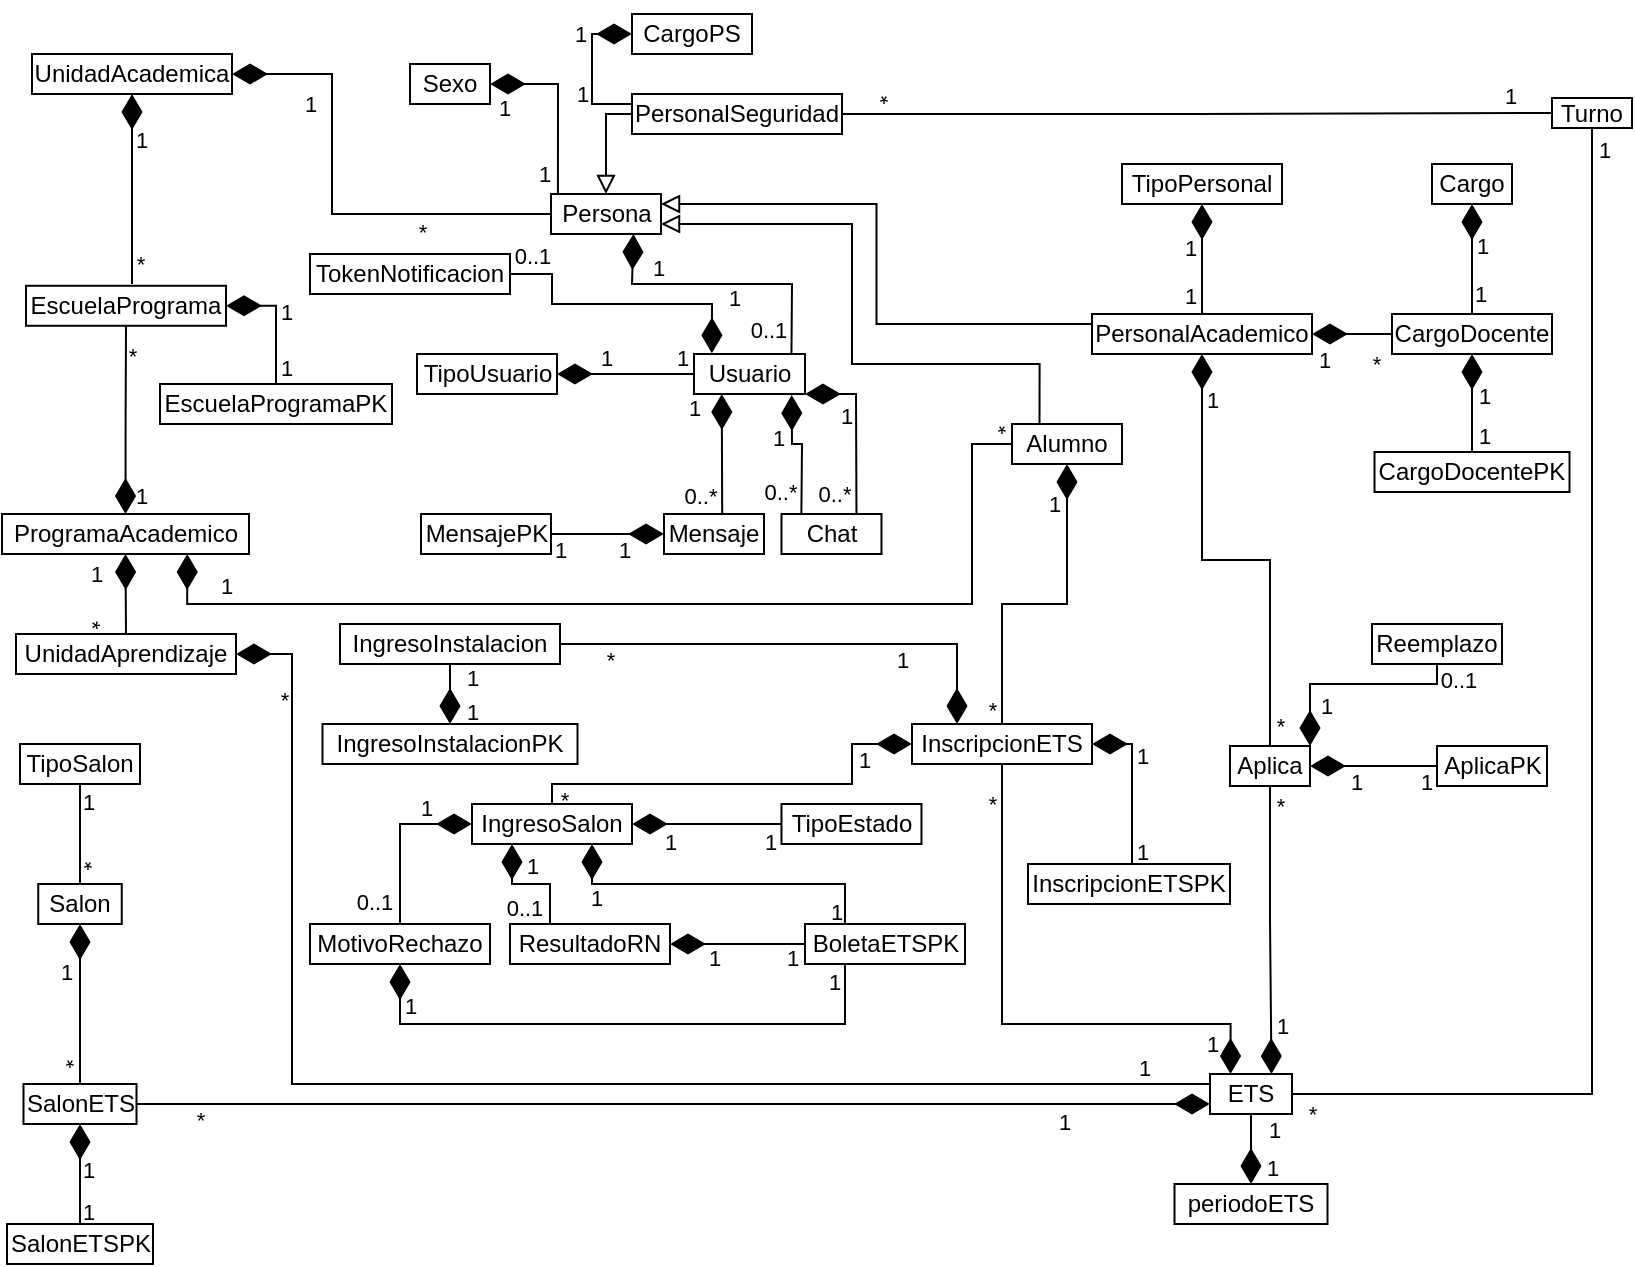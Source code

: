 <mxfile version="27.0.5" pages="4">
  <diagram id="C5RBs43oDa-KdzZeNtuy" name="Entidades">
    <mxGraphModel dx="-274" dy="1941" grid="1" gridSize="10" guides="1" tooltips="1" connect="1" arrows="1" fold="1" page="1" pageScale="1" pageWidth="850" pageHeight="1100" math="0" shadow="0">
      <root>
        <mxCell id="WIyWlLk6GJQsqaUBKTNV-0" />
        <mxCell id="WIyWlLk6GJQsqaUBKTNV-1" parent="WIyWlLk6GJQsqaUBKTNV-0" />
        <mxCell id="XPMi9pJU4RactYhF5Dic-5" value="UnidadAcademica" style="rounded=0;whiteSpace=wrap;html=1;" parent="WIyWlLk6GJQsqaUBKTNV-1" vertex="1">
          <mxGeometry x="1740" y="-1072" width="100" height="20" as="geometry" />
        </mxCell>
        <mxCell id="XPMi9pJU4RactYhF5Dic-6" value="Sexo" style="rounded=0;whiteSpace=wrap;html=1;" parent="WIyWlLk6GJQsqaUBKTNV-1" vertex="1">
          <mxGeometry x="1929" y="-1067" width="40" height="20" as="geometry" />
        </mxCell>
        <mxCell id="XPMi9pJU4RactYhF5Dic-7" value="EscuelaPrograma" style="rounded=0;whiteSpace=wrap;html=1;" parent="WIyWlLk6GJQsqaUBKTNV-1" vertex="1">
          <mxGeometry x="1737" y="-956.11" width="100" height="20" as="geometry" />
        </mxCell>
        <mxCell id="XPMi9pJU4RactYhF5Dic-8" value="Persona" style="rounded=0;whiteSpace=wrap;html=1;" parent="WIyWlLk6GJQsqaUBKTNV-1" vertex="1">
          <mxGeometry x="1999.5" y="-1002" width="55" height="20" as="geometry" />
        </mxCell>
        <mxCell id="XPMi9pJU4RactYhF5Dic-9" value="ProgramaAcademico" style="rounded=0;whiteSpace=wrap;html=1;" parent="WIyWlLk6GJQsqaUBKTNV-1" vertex="1">
          <mxGeometry x="1725" y="-842" width="123.5" height="20" as="geometry" />
        </mxCell>
        <mxCell id="XPMi9pJU4RactYhF5Dic-10" value="CargoPS" style="rounded=0;whiteSpace=wrap;html=1;" parent="WIyWlLk6GJQsqaUBKTNV-1" vertex="1">
          <mxGeometry x="2040" y="-1092" width="60" height="20" as="geometry" />
        </mxCell>
        <mxCell id="mqjF0FmzhDGOj56Y_U-w-4" style="edgeStyle=orthogonalEdgeStyle;rounded=0;orthogonalLoop=1;jettySize=auto;html=1;exitX=0.5;exitY=1;exitDx=0;exitDy=0;entryX=1;entryY=0.5;entryDx=0;entryDy=0;endArrow=none;startFill=0;" parent="WIyWlLk6GJQsqaUBKTNV-1" source="XPMi9pJU4RactYhF5Dic-11" target="8r5z9bC-KPnA7H1jN_5T-58" edge="1">
          <mxGeometry relative="1" as="geometry" />
        </mxCell>
        <mxCell id="mqjF0FmzhDGOj56Y_U-w-5" value="*" style="edgeLabel;html=1;align=center;verticalAlign=middle;resizable=0;points=[];" parent="mqjF0FmzhDGOj56Y_U-w-4" vertex="1" connectable="0">
          <mxGeometry x="0.937" y="-1" relative="1" as="geometry">
            <mxPoint x="-10" y="11" as="offset" />
          </mxGeometry>
        </mxCell>
        <mxCell id="mqjF0FmzhDGOj56Y_U-w-6" value="1" style="edgeLabel;html=1;align=center;verticalAlign=middle;resizable=0;points=[];" parent="mqjF0FmzhDGOj56Y_U-w-4" vertex="1" connectable="0">
          <mxGeometry x="-0.958" y="-1" relative="1" as="geometry">
            <mxPoint x="7" y="-3" as="offset" />
          </mxGeometry>
        </mxCell>
        <mxCell id="XPMi9pJU4RactYhF5Dic-11" value="Turno" style="rounded=0;whiteSpace=wrap;html=1;" parent="WIyWlLk6GJQsqaUBKTNV-1" vertex="1">
          <mxGeometry x="2500" y="-1050" width="40" height="15" as="geometry" />
        </mxCell>
        <mxCell id="XPMi9pJU4RactYhF5Dic-12" value="UnidadAprendizaje" style="rounded=0;whiteSpace=wrap;html=1;" parent="WIyWlLk6GJQsqaUBKTNV-1" vertex="1">
          <mxGeometry x="1732" y="-782" width="110" height="20" as="geometry" />
        </mxCell>
        <mxCell id="XPMi9pJU4RactYhF5Dic-14" value="TokenNotificacion" style="rounded=0;whiteSpace=wrap;html=1;" parent="WIyWlLk6GJQsqaUBKTNV-1" vertex="1">
          <mxGeometry x="1879.0" y="-972" width="100" height="20" as="geometry" />
        </mxCell>
        <mxCell id="XPMi9pJU4RactYhF5Dic-15" value="Mensaje" style="rounded=0;whiteSpace=wrap;html=1;" parent="WIyWlLk6GJQsqaUBKTNV-1" vertex="1">
          <mxGeometry x="2056" y="-842" width="50" height="20" as="geometry" />
        </mxCell>
        <mxCell id="XPMi9pJU4RactYhF5Dic-16" value="Usuario" style="rounded=0;whiteSpace=wrap;html=1;" parent="WIyWlLk6GJQsqaUBKTNV-1" vertex="1">
          <mxGeometry x="2071" y="-922" width="55.5" height="20" as="geometry" />
        </mxCell>
        <mxCell id="XPMi9pJU4RactYhF5Dic-17" value="TipoUsuario" style="rounded=0;whiteSpace=wrap;html=1;" parent="WIyWlLk6GJQsqaUBKTNV-1" vertex="1">
          <mxGeometry x="1932.5" y="-922" width="70" height="20" as="geometry" />
        </mxCell>
        <mxCell id="XPMi9pJU4RactYhF5Dic-20" value="1" style="endArrow=none;html=1;endSize=15;startArrow=diamondThin;startSize=15;startFill=1;edgeStyle=orthogonalEdgeStyle;align=left;verticalAlign=bottom;rounded=0;" parent="WIyWlLk6GJQsqaUBKTNV-1" source="XPMi9pJU4RactYhF5Dic-5" edge="1">
          <mxGeometry x="-0.333" relative="1" as="geometry">
            <mxPoint x="1800" y="-1037" as="sourcePoint" />
            <mxPoint x="1790" y="-957" as="targetPoint" />
            <Array as="points">
              <mxPoint x="1790" y="-957" />
              <mxPoint x="1790" y="-957" />
            </Array>
            <mxPoint as="offset" />
          </mxGeometry>
        </mxCell>
        <mxCell id="XPMi9pJU4RactYhF5Dic-21" value="*" style="edgeLabel;html=1;align=center;verticalAlign=middle;resizable=0;points=[];" parent="XPMi9pJU4RactYhF5Dic-20" vertex="1" connectable="0">
          <mxGeometry x="0.529" y="-3" relative="1" as="geometry">
            <mxPoint x="7" y="12" as="offset" />
          </mxGeometry>
        </mxCell>
        <mxCell id="XPMi9pJU4RactYhF5Dic-24" value="1" style="endArrow=none;html=1;endSize=15;startArrow=diamondThin;startSize=15;startFill=1;edgeStyle=orthogonalEdgeStyle;align=left;verticalAlign=bottom;rounded=0;exitX=0.5;exitY=0;exitDx=0;exitDy=0;entryX=0.5;entryY=1;entryDx=0;entryDy=0;" parent="WIyWlLk6GJQsqaUBKTNV-1" source="XPMi9pJU4RactYhF5Dic-9" target="XPMi9pJU4RactYhF5Dic-7" edge="1">
          <mxGeometry x="-1" y="-3" relative="1" as="geometry">
            <mxPoint x="1840" y="-887" as="sourcePoint" />
            <mxPoint x="1800" y="-947" as="targetPoint" />
            <Array as="points" />
            <mxPoint as="offset" />
          </mxGeometry>
        </mxCell>
        <mxCell id="XPMi9pJU4RactYhF5Dic-25" value="*" style="edgeLabel;html=1;align=center;verticalAlign=middle;resizable=0;points=[];" parent="XPMi9pJU4RactYhF5Dic-24" vertex="1" connectable="0">
          <mxGeometry x="0.529" y="-3" relative="1" as="geometry">
            <mxPoint y="-7" as="offset" />
          </mxGeometry>
        </mxCell>
        <mxCell id="8r5z9bC-KPnA7H1jN_5T-0" value="" style="endArrow=diamondThin;endFill=1;endSize=15;html=1;rounded=0;exitX=0;exitY=0.5;exitDx=0;exitDy=0;entryX=1;entryY=0.5;entryDx=0;entryDy=0;" parent="WIyWlLk6GJQsqaUBKTNV-1" source="XPMi9pJU4RactYhF5Dic-8" target="XPMi9pJU4RactYhF5Dic-5" edge="1">
          <mxGeometry width="160" relative="1" as="geometry">
            <mxPoint x="2020" y="-877" as="sourcePoint" />
            <mxPoint x="1920" y="-857" as="targetPoint" />
            <Array as="points">
              <mxPoint x="1890" y="-992" />
              <mxPoint x="1890" y="-1062" />
            </Array>
          </mxGeometry>
        </mxCell>
        <mxCell id="8r5z9bC-KPnA7H1jN_5T-1" value="" style="endArrow=block;endSize=7;endFill=0;html=1;rounded=0;entryX=0.5;entryY=0;entryDx=0;entryDy=0;exitX=0;exitY=0.5;exitDx=0;exitDy=0;" parent="WIyWlLk6GJQsqaUBKTNV-1" source="8r5z9bC-KPnA7H1jN_5T-42" target="XPMi9pJU4RactYhF5Dic-8" edge="1">
          <mxGeometry y="10" width="160" relative="1" as="geometry">
            <mxPoint x="2380" y="-907" as="sourcePoint" />
            <mxPoint x="2290" y="-917" as="targetPoint" />
            <Array as="points">
              <mxPoint x="2027" y="-1042" />
            </Array>
            <mxPoint as="offset" />
          </mxGeometry>
        </mxCell>
        <mxCell id="8r5z9bC-KPnA7H1jN_5T-2" value="" style="endArrow=none;endFill=1;endSize=12;html=1;rounded=0;exitX=1;exitY=0.5;exitDx=0;exitDy=0;startFill=1;entryX=0.063;entryY=0.008;entryDx=0;entryDy=0;entryPerimeter=0;startArrow=diamondThin;startSize=15;" parent="WIyWlLk6GJQsqaUBKTNV-1" source="XPMi9pJU4RactYhF5Dic-6" target="XPMi9pJU4RactYhF5Dic-8" edge="1">
          <mxGeometry width="160" relative="1" as="geometry">
            <mxPoint x="2041" y="-877" as="sourcePoint" />
            <mxPoint x="2201" y="-877" as="targetPoint" />
            <Array as="points">
              <mxPoint x="2003" y="-1057" />
            </Array>
          </mxGeometry>
        </mxCell>
        <mxCell id="8r5z9bC-KPnA7H1jN_5T-15" value="1" style="edgeLabel;html=1;align=center;verticalAlign=middle;resizable=0;points=[];rotation=0;" parent="8r5z9bC-KPnA7H1jN_5T-2" vertex="1" connectable="0">
          <mxGeometry x="0.128" y="-1" relative="1" as="geometry">
            <mxPoint x="-6" y="28" as="offset" />
          </mxGeometry>
        </mxCell>
        <mxCell id="8r5z9bC-KPnA7H1jN_5T-43" value="1" style="edgeLabel;html=1;align=center;verticalAlign=middle;resizable=0;points=[];" parent="8r5z9bC-KPnA7H1jN_5T-2" vertex="1" connectable="0">
          <mxGeometry x="-0.596" y="-1" relative="1" as="geometry">
            <mxPoint x="-11" y="11" as="offset" />
          </mxGeometry>
        </mxCell>
        <mxCell id="8r5z9bC-KPnA7H1jN_5T-3" value="" style="endArrow=diamondThin;endFill=1;endSize=15;html=1;rounded=0;entryX=0.75;entryY=1;entryDx=0;entryDy=0;exitX=0.878;exitY=-0.017;exitDx=0;exitDy=0;exitPerimeter=0;" parent="WIyWlLk6GJQsqaUBKTNV-1" source="XPMi9pJU4RactYhF5Dic-16" target="XPMi9pJU4RactYhF5Dic-8" edge="1">
          <mxGeometry width="160" relative="1" as="geometry">
            <mxPoint x="2000" y="-927" as="sourcePoint" />
            <mxPoint x="2180" y="-877" as="targetPoint" />
            <Array as="points">
              <mxPoint x="2120" y="-957" />
              <mxPoint x="2040" y="-957" />
            </Array>
          </mxGeometry>
        </mxCell>
        <mxCell id="8r5z9bC-KPnA7H1jN_5T-4" value="1" style="edgeLabel;html=1;align=center;verticalAlign=middle;resizable=0;points=[];" parent="8r5z9bC-KPnA7H1jN_5T-3" vertex="1" connectable="0">
          <mxGeometry x="0.701" relative="1" as="geometry">
            <mxPoint x="13" y="-4" as="offset" />
          </mxGeometry>
        </mxCell>
        <mxCell id="8r5z9bC-KPnA7H1jN_5T-5" value="0..1" style="edgeLabel;html=1;align=center;verticalAlign=middle;resizable=0;points=[];" parent="WIyWlLk6GJQsqaUBKTNV-1" vertex="1" connectable="0">
          <mxGeometry x="1990.001" y="-1047" as="geometry">
            <mxPoint x="118" y="113" as="offset" />
          </mxGeometry>
        </mxCell>
        <mxCell id="8r5z9bC-KPnA7H1jN_5T-6" value="1" style="edgeLabel;html=1;align=center;verticalAlign=middle;resizable=0;points=[];" parent="WIyWlLk6GJQsqaUBKTNV-1" vertex="1" connectable="0">
          <mxGeometry x="2109.741" y="-972" as="geometry">
            <mxPoint x="-231" y="-75" as="offset" />
          </mxGeometry>
        </mxCell>
        <mxCell id="8r5z9bC-KPnA7H1jN_5T-7" value="*" style="edgeLabel;html=1;align=center;verticalAlign=middle;resizable=0;points=[];" parent="WIyWlLk6GJQsqaUBKTNV-1" vertex="1" connectable="0">
          <mxGeometry x="1804" y="-956.111" as="geometry">
            <mxPoint x="131" y="-27" as="offset" />
          </mxGeometry>
        </mxCell>
        <mxCell id="8r5z9bC-KPnA7H1jN_5T-8" value="" style="endArrow=diamondThin;endFill=1;endSize=15;html=1;rounded=0;exitX=0.5;exitY=0;exitDx=0;exitDy=0;entryX=0.5;entryY=1;entryDx=0;entryDy=0;" parent="WIyWlLk6GJQsqaUBKTNV-1" source="XPMi9pJU4RactYhF5Dic-12" target="XPMi9pJU4RactYhF5Dic-9" edge="1">
          <mxGeometry width="160" relative="1" as="geometry">
            <mxPoint x="1990" y="-827" as="sourcePoint" />
            <mxPoint x="1895" y="-897" as="targetPoint" />
            <Array as="points" />
          </mxGeometry>
        </mxCell>
        <mxCell id="8r5z9bC-KPnA7H1jN_5T-39" value="*" style="edgeLabel;html=1;align=center;verticalAlign=middle;resizable=0;points=[];rotation=90;" parent="8r5z9bC-KPnA7H1jN_5T-8" vertex="1" connectable="0">
          <mxGeometry x="0.027" y="2" relative="1" as="geometry">
            <mxPoint x="-14" y="15" as="offset" />
          </mxGeometry>
        </mxCell>
        <mxCell id="8r5z9bC-KPnA7H1jN_5T-10" value="1" style="edgeLabel;html=1;align=center;verticalAlign=middle;resizable=0;points=[];" parent="WIyWlLk6GJQsqaUBKTNV-1" vertex="1" connectable="0">
          <mxGeometry x="2002.501" y="-737" as="geometry">
            <mxPoint x="-231" y="-75" as="offset" />
          </mxGeometry>
        </mxCell>
        <mxCell id="8r5z9bC-KPnA7H1jN_5T-16" value="" style="endArrow=diamondThin;endFill=1;endSize=15;html=1;rounded=0;exitX=0;exitY=0.5;exitDx=0;exitDy=0;entryX=1;entryY=0.5;entryDx=0;entryDy=0;" parent="WIyWlLk6GJQsqaUBKTNV-1" source="XPMi9pJU4RactYhF5Dic-16" target="XPMi9pJU4RactYhF5Dic-17" edge="1">
          <mxGeometry width="160" relative="1" as="geometry">
            <mxPoint x="2020" y="-877" as="sourcePoint" />
            <mxPoint x="2180" y="-877" as="targetPoint" />
          </mxGeometry>
        </mxCell>
        <mxCell id="8r5z9bC-KPnA7H1jN_5T-19" value="1" style="edgeLabel;html=1;align=center;verticalAlign=middle;resizable=0;points=[];" parent="8r5z9bC-KPnA7H1jN_5T-16" vertex="1" connectable="0">
          <mxGeometry x="0.206" relative="1" as="geometry">
            <mxPoint x="-3" y="-8" as="offset" />
          </mxGeometry>
        </mxCell>
        <mxCell id="8r5z9bC-KPnA7H1jN_5T-20" value="1" style="edgeLabel;html=1;align=center;verticalAlign=middle;resizable=0;points=[];rotation=0;" parent="8r5z9bC-KPnA7H1jN_5T-16" vertex="1" connectable="0">
          <mxGeometry x="-0.693" y="2" relative="1" as="geometry">
            <mxPoint x="4" y="-10" as="offset" />
          </mxGeometry>
        </mxCell>
        <mxCell id="8r5z9bC-KPnA7H1jN_5T-21" value="" style="endArrow=diamondThin;endFill=1;endSize=15;html=1;rounded=0;exitX=1;exitY=0.5;exitDx=0;exitDy=0;entryX=0.161;entryY=-0.02;entryDx=0;entryDy=0;entryPerimeter=0;" parent="WIyWlLk6GJQsqaUBKTNV-1" source="XPMi9pJU4RactYhF5Dic-14" target="XPMi9pJU4RactYhF5Dic-16" edge="1">
          <mxGeometry width="160" relative="1" as="geometry">
            <mxPoint x="1980" y="-817" as="sourcePoint" />
            <mxPoint x="2140" y="-817" as="targetPoint" />
            <Array as="points">
              <mxPoint x="2000" y="-962" />
              <mxPoint x="2000" y="-947" />
              <mxPoint x="2030" y="-947" />
              <mxPoint x="2080" y="-947" />
            </Array>
          </mxGeometry>
        </mxCell>
        <mxCell id="8r5z9bC-KPnA7H1jN_5T-26" value="0..1" style="edgeLabel;html=1;align=center;verticalAlign=middle;resizable=0;points=[];" parent="8r5z9bC-KPnA7H1jN_5T-21" vertex="1" connectable="0">
          <mxGeometry x="-0.928" y="-1" relative="1" as="geometry">
            <mxPoint x="6" y="-10" as="offset" />
          </mxGeometry>
        </mxCell>
        <mxCell id="8r5z9bC-KPnA7H1jN_5T-27" value="1" style="edgeLabel;html=1;align=center;verticalAlign=middle;resizable=0;points=[];" parent="8r5z9bC-KPnA7H1jN_5T-21" vertex="1" connectable="0">
          <mxGeometry x="0.648" relative="1" as="geometry">
            <mxPoint x="11" y="-3" as="offset" />
          </mxGeometry>
        </mxCell>
        <mxCell id="8r5z9bC-KPnA7H1jN_5T-22" value="" style="endArrow=diamondThin;endFill=1;endSize=15;html=1;rounded=0;exitX=0.582;exitY=-0.012;exitDx=0;exitDy=0;entryX=0.25;entryY=1;entryDx=0;entryDy=0;exitPerimeter=0;" parent="WIyWlLk6GJQsqaUBKTNV-1" source="XPMi9pJU4RactYhF5Dic-15" target="XPMi9pJU4RactYhF5Dic-16" edge="1">
          <mxGeometry width="160" relative="1" as="geometry">
            <mxPoint x="1980" y="-817" as="sourcePoint" />
            <mxPoint x="2140" y="-817" as="targetPoint" />
            <Array as="points" />
          </mxGeometry>
        </mxCell>
        <mxCell id="8r5z9bC-KPnA7H1jN_5T-28" value="1" style="edgeLabel;html=1;align=center;verticalAlign=middle;resizable=0;points=[];" parent="8r5z9bC-KPnA7H1jN_5T-22" vertex="1" connectable="0">
          <mxGeometry x="0.477" relative="1" as="geometry">
            <mxPoint x="-14" y="-9" as="offset" />
          </mxGeometry>
        </mxCell>
        <mxCell id="8r5z9bC-KPnA7H1jN_5T-29" value="0..*" style="edgeLabel;html=1;align=center;verticalAlign=middle;resizable=0;points=[];" parent="8r5z9bC-KPnA7H1jN_5T-22" vertex="1" connectable="0">
          <mxGeometry x="-0.894" y="-1" relative="1" as="geometry">
            <mxPoint x="-12" y="-6" as="offset" />
          </mxGeometry>
        </mxCell>
        <mxCell id="8r5z9bC-KPnA7H1jN_5T-23" value="Chat" style="rounded=0;whiteSpace=wrap;html=1;" parent="WIyWlLk6GJQsqaUBKTNV-1" vertex="1">
          <mxGeometry x="2114.74" y="-842" width="50" height="20" as="geometry" />
        </mxCell>
        <mxCell id="8r5z9bC-KPnA7H1jN_5T-24" value="" style="endArrow=diamondThin;endFill=1;endSize=15;html=1;rounded=0;exitX=0.199;exitY=0.009;exitDx=0;exitDy=0;entryX=0.88;entryY=1.028;entryDx=0;entryDy=0;exitPerimeter=0;entryPerimeter=0;" parent="WIyWlLk6GJQsqaUBKTNV-1" source="8r5z9bC-KPnA7H1jN_5T-23" target="XPMi9pJU4RactYhF5Dic-16" edge="1">
          <mxGeometry width="160" relative="1" as="geometry">
            <mxPoint x="2070" y="-847" as="sourcePoint" />
            <mxPoint x="2230" y="-847" as="targetPoint" />
            <Array as="points">
              <mxPoint x="2125" y="-877" />
              <mxPoint x="2120" y="-877" />
            </Array>
          </mxGeometry>
        </mxCell>
        <mxCell id="8r5z9bC-KPnA7H1jN_5T-31" value="0..*" style="edgeLabel;html=1;align=center;verticalAlign=middle;resizable=0;points=[];" parent="8r5z9bC-KPnA7H1jN_5T-24" vertex="1" connectable="0">
          <mxGeometry x="-0.777" y="-1" relative="1" as="geometry">
            <mxPoint x="-12" y="-4" as="offset" />
          </mxGeometry>
        </mxCell>
        <mxCell id="8r5z9bC-KPnA7H1jN_5T-33" value="1" style="edgeLabel;html=1;align=center;verticalAlign=middle;resizable=0;points=[];" parent="8r5z9bC-KPnA7H1jN_5T-24" vertex="1" connectable="0">
          <mxGeometry x="0.171" relative="1" as="geometry">
            <mxPoint x="-9" y="-3" as="offset" />
          </mxGeometry>
        </mxCell>
        <mxCell id="8r5z9bC-KPnA7H1jN_5T-25" value="" style="endArrow=diamondThin;endFill=1;endSize=15;html=1;rounded=0;exitX=0.75;exitY=0;exitDx=0;exitDy=0;entryX=1;entryY=1;entryDx=0;entryDy=0;" parent="WIyWlLk6GJQsqaUBKTNV-1" source="8r5z9bC-KPnA7H1jN_5T-23" target="XPMi9pJU4RactYhF5Dic-16" edge="1">
          <mxGeometry width="160" relative="1" as="geometry">
            <mxPoint x="2070" y="-847" as="sourcePoint" />
            <mxPoint x="2230" y="-847" as="targetPoint" />
            <Array as="points">
              <mxPoint x="2152" y="-902" />
            </Array>
          </mxGeometry>
        </mxCell>
        <mxCell id="8r5z9bC-KPnA7H1jN_5T-32" value="0..*" style="edgeLabel;html=1;align=center;verticalAlign=middle;resizable=0;points=[];" parent="8r5z9bC-KPnA7H1jN_5T-25" vertex="1" connectable="0">
          <mxGeometry x="-0.737" y="-2" relative="1" as="geometry">
            <mxPoint x="-13" y="1" as="offset" />
          </mxGeometry>
        </mxCell>
        <mxCell id="8r5z9bC-KPnA7H1jN_5T-34" value="1" style="edgeLabel;html=1;align=center;verticalAlign=middle;resizable=0;points=[];" parent="8r5z9bC-KPnA7H1jN_5T-25" vertex="1" connectable="0">
          <mxGeometry x="0.18" relative="1" as="geometry">
            <mxPoint x="-5" y="1" as="offset" />
          </mxGeometry>
        </mxCell>
        <mxCell id="8r5z9bC-KPnA7H1jN_5T-49" style="edgeStyle=orthogonalEdgeStyle;rounded=0;orthogonalLoop=1;jettySize=auto;html=1;exitX=1;exitY=0.5;exitDx=0;exitDy=0;entryX=0;entryY=0.5;entryDx=0;entryDy=0;endArrow=none;startFill=0;" parent="WIyWlLk6GJQsqaUBKTNV-1" source="8r5z9bC-KPnA7H1jN_5T-42" target="XPMi9pJU4RactYhF5Dic-11" edge="1">
          <mxGeometry relative="1" as="geometry" />
        </mxCell>
        <mxCell id="8r5z9bC-KPnA7H1jN_5T-50" value="1" style="edgeLabel;html=1;align=center;verticalAlign=middle;resizable=0;points=[];" parent="8r5z9bC-KPnA7H1jN_5T-49" vertex="1" connectable="0">
          <mxGeometry x="0.86" y="-1" relative="1" as="geometry">
            <mxPoint x="4" y="-10" as="offset" />
          </mxGeometry>
        </mxCell>
        <mxCell id="8r5z9bC-KPnA7H1jN_5T-51" value="*" style="edgeLabel;html=1;align=center;verticalAlign=middle;resizable=0;points=[];rotation=-180;" parent="8r5z9bC-KPnA7H1jN_5T-49" vertex="1" connectable="0">
          <mxGeometry x="-0.836" y="-1" relative="1" as="geometry">
            <mxPoint x="-7" y="-9" as="offset" />
          </mxGeometry>
        </mxCell>
        <mxCell id="8r5z9bC-KPnA7H1jN_5T-42" value="PersonalSeguridad" style="rounded=0;whiteSpace=wrap;html=1;" parent="WIyWlLk6GJQsqaUBKTNV-1" vertex="1">
          <mxGeometry x="2040" y="-1052" width="105" height="20" as="geometry" />
        </mxCell>
        <mxCell id="8r5z9bC-KPnA7H1jN_5T-45" value="" style="endArrow=diamondThin;html=1;rounded=0;entryX=0;entryY=0.5;entryDx=0;entryDy=0;exitX=0;exitY=0.25;exitDx=0;exitDy=0;endFill=1;startSize=15;endSize=15;" parent="WIyWlLk6GJQsqaUBKTNV-1" source="8r5z9bC-KPnA7H1jN_5T-42" target="XPMi9pJU4RactYhF5Dic-10" edge="1">
          <mxGeometry width="50" height="50" relative="1" as="geometry">
            <mxPoint x="2000" y="-927" as="sourcePoint" />
            <mxPoint x="2050" y="-977" as="targetPoint" />
            <Array as="points">
              <mxPoint x="2020" y="-1047" />
              <mxPoint x="2020" y="-1082" />
            </Array>
          </mxGeometry>
        </mxCell>
        <mxCell id="8r5z9bC-KPnA7H1jN_5T-46" value="1" style="edgeLabel;html=1;align=center;verticalAlign=middle;resizable=0;points=[];" parent="8r5z9bC-KPnA7H1jN_5T-45" vertex="1" connectable="0">
          <mxGeometry x="0.743" relative="1" as="geometry">
            <mxPoint x="-17" as="offset" />
          </mxGeometry>
        </mxCell>
        <mxCell id="8r5z9bC-KPnA7H1jN_5T-48" value="1" style="edgeLabel;html=1;align=center;verticalAlign=middle;resizable=0;points=[];rotation=0;" parent="8r5z9bC-KPnA7H1jN_5T-45" vertex="1" connectable="0">
          <mxGeometry x="-0.269" y="1" relative="1" as="geometry">
            <mxPoint x="-4" y="2" as="offset" />
          </mxGeometry>
        </mxCell>
        <mxCell id="8r5z9bC-KPnA7H1jN_5T-55" style="edgeStyle=orthogonalEdgeStyle;rounded=0;orthogonalLoop=1;jettySize=auto;html=1;exitX=0.25;exitY=0;exitDx=0;exitDy=0;entryX=1;entryY=0.75;entryDx=0;entryDy=0;endArrow=block;endFill=0;endSize=7;" parent="WIyWlLk6GJQsqaUBKTNV-1" source="8r5z9bC-KPnA7H1jN_5T-53" target="XPMi9pJU4RactYhF5Dic-8" edge="1">
          <mxGeometry relative="1" as="geometry">
            <Array as="points">
              <mxPoint x="2244" y="-917" />
              <mxPoint x="2150" y="-917" />
              <mxPoint x="2150" y="-987" />
            </Array>
          </mxGeometry>
        </mxCell>
        <mxCell id="8r5z9bC-KPnA7H1jN_5T-57" style="edgeStyle=orthogonalEdgeStyle;rounded=0;orthogonalLoop=1;jettySize=auto;html=1;exitX=0;exitY=0.75;exitDx=0;exitDy=0;entryX=0.75;entryY=1;entryDx=0;entryDy=0;endArrow=diamondThin;endFill=1;strokeWidth=1;endSize=15;" parent="WIyWlLk6GJQsqaUBKTNV-1" source="8r5z9bC-KPnA7H1jN_5T-53" target="XPMi9pJU4RactYhF5Dic-9" edge="1">
          <mxGeometry relative="1" as="geometry">
            <Array as="points">
              <mxPoint x="2230" y="-877" />
              <mxPoint x="2210" y="-877" />
              <mxPoint x="2210" y="-797" />
              <mxPoint x="1818" y="-797" />
            </Array>
          </mxGeometry>
        </mxCell>
        <mxCell id="jaqtOOQtqGnFGyTVH4px-0" value="1" style="edgeLabel;html=1;align=center;verticalAlign=middle;resizable=0;points=[];" parent="8r5z9bC-KPnA7H1jN_5T-57" vertex="1" connectable="0">
          <mxGeometry x="0.839" y="-2" relative="1" as="geometry">
            <mxPoint x="2" y="-7" as="offset" />
          </mxGeometry>
        </mxCell>
        <mxCell id="jaqtOOQtqGnFGyTVH4px-1" value="*" style="edgeLabel;html=1;align=center;verticalAlign=middle;resizable=0;points=[];rotation=-180;" parent="8r5z9bC-KPnA7H1jN_5T-57" vertex="1" connectable="0">
          <mxGeometry x="-0.915" y="2" relative="1" as="geometry">
            <mxPoint x="13" y="-10" as="offset" />
          </mxGeometry>
        </mxCell>
        <mxCell id="8r5z9bC-KPnA7H1jN_5T-53" value="Alumno" style="rounded=0;whiteSpace=wrap;html=1;" parent="WIyWlLk6GJQsqaUBKTNV-1" vertex="1">
          <mxGeometry x="2230" y="-887" width="55" height="20" as="geometry" />
        </mxCell>
        <mxCell id="8r5z9bC-KPnA7H1jN_5T-56" style="edgeStyle=orthogonalEdgeStyle;rounded=0;orthogonalLoop=1;jettySize=auto;html=1;exitX=0;exitY=0.25;exitDx=0;exitDy=0;entryX=1;entryY=0.25;entryDx=0;entryDy=0;endArrow=block;endFill=0;endSize=7;" parent="WIyWlLk6GJQsqaUBKTNV-1" source="8r5z9bC-KPnA7H1jN_5T-54" target="XPMi9pJU4RactYhF5Dic-8" edge="1">
          <mxGeometry relative="1" as="geometry" />
        </mxCell>
        <mxCell id="8r5z9bC-KPnA7H1jN_5T-54" value="PersonalAcademico" style="rounded=0;whiteSpace=wrap;html=1;" parent="WIyWlLk6GJQsqaUBKTNV-1" vertex="1">
          <mxGeometry x="2270" y="-942" width="110" height="20" as="geometry" />
        </mxCell>
        <mxCell id="mqjF0FmzhDGOj56Y_U-w-7" style="edgeStyle=orthogonalEdgeStyle;rounded=0;orthogonalLoop=1;jettySize=auto;html=1;exitX=0;exitY=0.25;exitDx=0;exitDy=0;entryX=1;entryY=0.5;entryDx=0;entryDy=0;endArrow=diamondThin;endFill=1;endSize=15;" parent="WIyWlLk6GJQsqaUBKTNV-1" source="8r5z9bC-KPnA7H1jN_5T-58" target="XPMi9pJU4RactYhF5Dic-12" edge="1">
          <mxGeometry relative="1" as="geometry">
            <Array as="points">
              <mxPoint x="1870" y="-557" />
              <mxPoint x="1870" y="-772" />
            </Array>
          </mxGeometry>
        </mxCell>
        <mxCell id="mqjF0FmzhDGOj56Y_U-w-8" value="1" style="edgeLabel;html=1;align=center;verticalAlign=middle;resizable=0;points=[];" parent="mqjF0FmzhDGOj56Y_U-w-7" vertex="1" connectable="0">
          <mxGeometry x="-0.906" y="1" relative="1" as="geometry">
            <mxPoint y="-9" as="offset" />
          </mxGeometry>
        </mxCell>
        <mxCell id="mqjF0FmzhDGOj56Y_U-w-9" value="*" style="edgeLabel;html=1;align=center;verticalAlign=middle;resizable=0;points=[];" parent="mqjF0FmzhDGOj56Y_U-w-7" vertex="1" connectable="0">
          <mxGeometry x="0.871" y="3" relative="1" as="geometry">
            <mxPoint x="-1" y="5" as="offset" />
          </mxGeometry>
        </mxCell>
        <mxCell id="8r5z9bC-KPnA7H1jN_5T-58" value="ETS" style="rounded=0;whiteSpace=wrap;html=1;" parent="WIyWlLk6GJQsqaUBKTNV-1" vertex="1">
          <mxGeometry x="2329" y="-562" width="41" height="20" as="geometry" />
        </mxCell>
        <mxCell id="mqjF0FmzhDGOj56Y_U-w-17" style="edgeStyle=orthogonalEdgeStyle;rounded=0;orthogonalLoop=1;jettySize=auto;html=1;exitX=1;exitY=0.5;exitDx=0;exitDy=0;entryX=0;entryY=0.75;entryDx=0;entryDy=0;endArrow=diamondThin;endFill=1;endSize=15;" parent="WIyWlLk6GJQsqaUBKTNV-1" source="8r5z9bC-KPnA7H1jN_5T-59" target="8r5z9bC-KPnA7H1jN_5T-58" edge="1">
          <mxGeometry relative="1" as="geometry" />
        </mxCell>
        <mxCell id="adeoDp8vezDVFuBlMQbW-18" value="*" style="edgeLabel;html=1;align=center;verticalAlign=middle;resizable=0;points=[];" parent="mqjF0FmzhDGOj56Y_U-w-17" vertex="1" connectable="0">
          <mxGeometry x="-0.851" y="-1" relative="1" as="geometry">
            <mxPoint x="-9" y="7" as="offset" />
          </mxGeometry>
        </mxCell>
        <mxCell id="adeoDp8vezDVFuBlMQbW-19" value="1" style="edgeLabel;html=1;align=center;verticalAlign=middle;resizable=0;points=[];" parent="mqjF0FmzhDGOj56Y_U-w-17" vertex="1" connectable="0">
          <mxGeometry x="0.726" y="-3" relative="1" as="geometry">
            <mxPoint y="6" as="offset" />
          </mxGeometry>
        </mxCell>
        <mxCell id="mqjF0FmzhDGOj56Y_U-w-18" style="edgeStyle=orthogonalEdgeStyle;rounded=0;orthogonalLoop=1;jettySize=auto;html=1;exitX=0.5;exitY=0;exitDx=0;exitDy=0;entryX=0.5;entryY=1;entryDx=0;entryDy=0;endArrow=diamondThin;endFill=1;endSize=15;" parent="WIyWlLk6GJQsqaUBKTNV-1" source="8r5z9bC-KPnA7H1jN_5T-59" target="8r5z9bC-KPnA7H1jN_5T-60" edge="1">
          <mxGeometry relative="1" as="geometry" />
        </mxCell>
        <mxCell id="adeoDp8vezDVFuBlMQbW-20" value="1" style="edgeLabel;html=1;align=center;verticalAlign=middle;resizable=0;points=[];" parent="mqjF0FmzhDGOj56Y_U-w-18" vertex="1" connectable="0">
          <mxGeometry x="0.493" y="2" relative="1" as="geometry">
            <mxPoint x="-5" y="3" as="offset" />
          </mxGeometry>
        </mxCell>
        <mxCell id="adeoDp8vezDVFuBlMQbW-21" value="*" style="edgeLabel;html=1;align=center;verticalAlign=middle;resizable=0;points=[];rotation=-180;" parent="mqjF0FmzhDGOj56Y_U-w-18" vertex="1" connectable="0">
          <mxGeometry x="-0.573" y="-1" relative="1" as="geometry">
            <mxPoint x="-5" y="6" as="offset" />
          </mxGeometry>
        </mxCell>
        <mxCell id="8r5z9bC-KPnA7H1jN_5T-59" value="SalonETS" style="rounded=0;whiteSpace=wrap;html=1;" parent="WIyWlLk6GJQsqaUBKTNV-1" vertex="1">
          <mxGeometry x="1735.75" y="-557" width="56.5" height="20" as="geometry" />
        </mxCell>
        <mxCell id="mqjF0FmzhDGOj56Y_U-w-10" style="edgeStyle=orthogonalEdgeStyle;rounded=0;orthogonalLoop=1;jettySize=auto;html=1;exitX=0.5;exitY=0;exitDx=0;exitDy=0;endArrow=none;startFill=0;" parent="WIyWlLk6GJQsqaUBKTNV-1" source="8r5z9bC-KPnA7H1jN_5T-60" target="8r5z9bC-KPnA7H1jN_5T-61" edge="1">
          <mxGeometry relative="1" as="geometry" />
        </mxCell>
        <mxCell id="mqjF0FmzhDGOj56Y_U-w-12" value="1" style="edgeLabel;html=1;align=center;verticalAlign=middle;resizable=0;points=[];" parent="mqjF0FmzhDGOj56Y_U-w-10" vertex="1" connectable="0">
          <mxGeometry x="-0.383" y="3" relative="1" as="geometry">
            <mxPoint x="7" y="-26" as="offset" />
          </mxGeometry>
        </mxCell>
        <mxCell id="mqjF0FmzhDGOj56Y_U-w-13" value="*" style="edgeLabel;html=1;align=center;verticalAlign=middle;resizable=0;points=[];rotation=-180;" parent="mqjF0FmzhDGOj56Y_U-w-10" vertex="1" connectable="0">
          <mxGeometry x="0.492" y="1" relative="1" as="geometry">
            <mxPoint x="6" y="27" as="offset" />
          </mxGeometry>
        </mxCell>
        <mxCell id="8r5z9bC-KPnA7H1jN_5T-60" value="Salon" style="rounded=0;whiteSpace=wrap;html=1;" parent="WIyWlLk6GJQsqaUBKTNV-1" vertex="1">
          <mxGeometry x="1743.12" y="-657" width="41.76" height="20" as="geometry" />
        </mxCell>
        <mxCell id="8r5z9bC-KPnA7H1jN_5T-61" value="TipoSalon" style="rounded=0;whiteSpace=wrap;html=1;" parent="WIyWlLk6GJQsqaUBKTNV-1" vertex="1">
          <mxGeometry x="1734" y="-727" width="60" height="20" as="geometry" />
        </mxCell>
        <mxCell id="jsmAKBrWv3sNehojQU4f-0" value="periodoETS" style="rounded=0;whiteSpace=wrap;html=1;" parent="WIyWlLk6GJQsqaUBKTNV-1" vertex="1">
          <mxGeometry x="2311.25" y="-507" width="76.5" height="20" as="geometry" />
        </mxCell>
        <mxCell id="mqjF0FmzhDGOj56Y_U-w-14" style="edgeStyle=orthogonalEdgeStyle;rounded=0;orthogonalLoop=1;jettySize=auto;html=1;exitX=0.5;exitY=0;exitDx=0;exitDy=0;entryX=0.5;entryY=1;entryDx=0;entryDy=0;endArrow=diamondThin;endFill=1;endSize=15;" parent="WIyWlLk6GJQsqaUBKTNV-1" source="jsmAKBrWv3sNehojQU4f-1" target="8r5z9bC-KPnA7H1jN_5T-53" edge="1">
          <mxGeometry relative="1" as="geometry" />
        </mxCell>
        <mxCell id="jaqtOOQtqGnFGyTVH4px-4" value="1" style="edgeLabel;html=1;align=center;verticalAlign=middle;resizable=0;points=[];" parent="mqjF0FmzhDGOj56Y_U-w-14" vertex="1" connectable="0">
          <mxGeometry x="0.76" y="2" relative="1" as="geometry">
            <mxPoint x="-5" as="offset" />
          </mxGeometry>
        </mxCell>
        <mxCell id="jaqtOOQtqGnFGyTVH4px-5" value="*" style="edgeLabel;html=1;align=center;verticalAlign=middle;resizable=0;points=[];" parent="mqjF0FmzhDGOj56Y_U-w-14" vertex="1" connectable="0">
          <mxGeometry x="-0.913" relative="1" as="geometry">
            <mxPoint x="-5" as="offset" />
          </mxGeometry>
        </mxCell>
        <mxCell id="mqjF0FmzhDGOj56Y_U-w-15" style="edgeStyle=orthogonalEdgeStyle;rounded=0;orthogonalLoop=1;jettySize=auto;html=1;exitX=0.5;exitY=1;exitDx=0;exitDy=0;endArrow=diamondThin;endFill=1;startSize=15;endSize=15;entryX=0.25;entryY=0;entryDx=0;entryDy=0;" parent="WIyWlLk6GJQsqaUBKTNV-1" source="jsmAKBrWv3sNehojQU4f-1" target="8r5z9bC-KPnA7H1jN_5T-58" edge="1">
          <mxGeometry relative="1" as="geometry">
            <Array as="points">
              <mxPoint x="2225" y="-587" />
              <mxPoint x="2339" y="-587" />
            </Array>
          </mxGeometry>
        </mxCell>
        <mxCell id="jaqtOOQtqGnFGyTVH4px-3" value="1" style="edgeLabel;html=1;align=center;verticalAlign=middle;resizable=0;points=[];" parent="mqjF0FmzhDGOj56Y_U-w-15" vertex="1" connectable="0">
          <mxGeometry x="0.73" y="-1" relative="1" as="geometry">
            <mxPoint x="2" y="9" as="offset" />
          </mxGeometry>
        </mxCell>
        <mxCell id="jaqtOOQtqGnFGyTVH4px-16" value="*" style="edgeLabel;html=1;align=center;verticalAlign=middle;resizable=0;points=[];" parent="mqjF0FmzhDGOj56Y_U-w-15" vertex="1" connectable="0">
          <mxGeometry x="-0.887" y="-2" relative="1" as="geometry">
            <mxPoint x="-3" y="5" as="offset" />
          </mxGeometry>
        </mxCell>
        <mxCell id="jsmAKBrWv3sNehojQU4f-1" value="InscripcionETS" style="rounded=0;whiteSpace=wrap;html=1;" parent="WIyWlLk6GJQsqaUBKTNV-1" vertex="1">
          <mxGeometry x="2180" y="-737" width="90" height="20" as="geometry" />
        </mxCell>
        <mxCell id="adeoDp8vezDVFuBlMQbW-2" style="edgeStyle=orthogonalEdgeStyle;rounded=0;orthogonalLoop=1;jettySize=auto;html=1;exitX=0.5;exitY=0;exitDx=0;exitDy=0;endArrow=diamondThin;endFill=1;endSize=15;startSize=15;entryX=0;entryY=0.5;entryDx=0;entryDy=0;" parent="WIyWlLk6GJQsqaUBKTNV-1" source="jsmAKBrWv3sNehojQU4f-2" target="jsmAKBrWv3sNehojQU4f-1" edge="1">
          <mxGeometry relative="1" as="geometry">
            <mxPoint x="2050" y="-757" as="targetPoint" />
            <Array as="points">
              <mxPoint x="2000" y="-707" />
              <mxPoint x="2150" y="-707" />
              <mxPoint x="2150" y="-727" />
            </Array>
          </mxGeometry>
        </mxCell>
        <mxCell id="jaqtOOQtqGnFGyTVH4px-8" value="1" style="edgeLabel;html=1;align=center;verticalAlign=middle;resizable=0;points=[];" parent="adeoDp8vezDVFuBlMQbW-2" vertex="1" connectable="0">
          <mxGeometry x="0.747" y="-2" relative="1" as="geometry">
            <mxPoint x="2" y="6" as="offset" />
          </mxGeometry>
        </mxCell>
        <mxCell id="jaqtOOQtqGnFGyTVH4px-9" value="*" style="edgeLabel;html=1;align=center;verticalAlign=middle;resizable=0;points=[];" parent="adeoDp8vezDVFuBlMQbW-2" vertex="1" connectable="0">
          <mxGeometry x="-0.878" relative="1" as="geometry">
            <mxPoint x="3" y="8" as="offset" />
          </mxGeometry>
        </mxCell>
        <mxCell id="jsmAKBrWv3sNehojQU4f-2" value="IngresoSalon" style="rounded=0;whiteSpace=wrap;html=1;" parent="WIyWlLk6GJQsqaUBKTNV-1" vertex="1">
          <mxGeometry x="1960" y="-697" width="80" height="20" as="geometry" />
        </mxCell>
        <mxCell id="jsmAKBrWv3sNehojQU4f-3" value="IngresoInstalacion" style="rounded=0;whiteSpace=wrap;html=1;" parent="WIyWlLk6GJQsqaUBKTNV-1" vertex="1">
          <mxGeometry x="1894" y="-787" width="110" height="20" as="geometry" />
        </mxCell>
        <mxCell id="adeoDp8vezDVFuBlMQbW-6" style="edgeStyle=orthogonalEdgeStyle;rounded=0;orthogonalLoop=1;jettySize=auto;html=1;entryX=1;entryY=0.5;entryDx=0;entryDy=0;startSize=15;endArrow=diamondThin;endFill=1;endSize=15;startFill=0;exitX=0;exitY=0.5;exitDx=0;exitDy=0;" parent="WIyWlLk6GJQsqaUBKTNV-1" source="jsmAKBrWv3sNehojQU4f-4" target="jsmAKBrWv3sNehojQU4f-2" edge="1">
          <mxGeometry relative="1" as="geometry">
            <mxPoint x="2134.74" y="-577.0" as="sourcePoint" />
            <mxPoint x="2060" y="-647" as="targetPoint" />
          </mxGeometry>
        </mxCell>
        <mxCell id="jaqtOOQtqGnFGyTVH4px-14" value="1" style="edgeLabel;html=1;align=center;verticalAlign=middle;resizable=0;points=[];rotation=0;" parent="adeoDp8vezDVFuBlMQbW-6" vertex="1" connectable="0">
          <mxGeometry x="0.72" y="-3" relative="1" as="geometry">
            <mxPoint x="9" y="12" as="offset" />
          </mxGeometry>
        </mxCell>
        <mxCell id="jaqtOOQtqGnFGyTVH4px-15" value="1" style="edgeLabel;html=1;align=center;verticalAlign=middle;resizable=0;points=[];" parent="adeoDp8vezDVFuBlMQbW-6" vertex="1" connectable="0">
          <mxGeometry x="-0.817" y="-2" relative="1" as="geometry">
            <mxPoint x="1" y="11" as="offset" />
          </mxGeometry>
        </mxCell>
        <mxCell id="jsmAKBrWv3sNehojQU4f-4" value="TipoEstado" style="rounded=0;whiteSpace=wrap;html=1;" parent="WIyWlLk6GJQsqaUBKTNV-1" vertex="1">
          <mxGeometry x="2114.74" y="-697" width="70" height="20" as="geometry" />
        </mxCell>
        <mxCell id="adeoDp8vezDVFuBlMQbW-7" style="edgeStyle=orthogonalEdgeStyle;rounded=0;orthogonalLoop=1;jettySize=auto;html=1;entryX=0.25;entryY=1;entryDx=0;entryDy=0;endSize=15;endArrow=diamondThin;endFill=1;exitX=0.25;exitY=0;exitDx=0;exitDy=0;" parent="WIyWlLk6GJQsqaUBKTNV-1" source="jsmAKBrWv3sNehojQU4f-6" target="jsmAKBrWv3sNehojQU4f-2" edge="1">
          <mxGeometry relative="1" as="geometry">
            <Array as="points">
              <mxPoint x="1999" y="-657" />
              <mxPoint x="1980" y="-657" />
            </Array>
          </mxGeometry>
        </mxCell>
        <mxCell id="jaqtOOQtqGnFGyTVH4px-12" value="1" style="edgeLabel;html=1;align=center;verticalAlign=middle;resizable=0;points=[];" parent="adeoDp8vezDVFuBlMQbW-7" vertex="1" connectable="0">
          <mxGeometry x="0.247" y="2" relative="1" as="geometry">
            <mxPoint x="8" y="-11" as="offset" />
          </mxGeometry>
        </mxCell>
        <mxCell id="jaqtOOQtqGnFGyTVH4px-13" value="0..1" style="edgeLabel;html=1;align=center;verticalAlign=middle;resizable=0;points=[];" parent="adeoDp8vezDVFuBlMQbW-7" vertex="1" connectable="0">
          <mxGeometry x="-0.677" relative="1" as="geometry">
            <mxPoint x="-13" y="1" as="offset" />
          </mxGeometry>
        </mxCell>
        <mxCell id="jsmAKBrWv3sNehojQU4f-6" value="ResultadoRN" style="rounded=0;whiteSpace=wrap;html=1;" parent="WIyWlLk6GJQsqaUBKTNV-1" vertex="1">
          <mxGeometry x="1979" y="-637" width="80" height="20" as="geometry" />
        </mxCell>
        <mxCell id="adeoDp8vezDVFuBlMQbW-5" style="edgeStyle=orthogonalEdgeStyle;rounded=0;orthogonalLoop=1;jettySize=auto;html=1;exitX=0.5;exitY=0;exitDx=0;exitDy=0;entryX=0;entryY=0.5;entryDx=0;entryDy=0;startSize=15;endArrow=diamondThin;endFill=1;endSize=15;" parent="WIyWlLk6GJQsqaUBKTNV-1" source="jsmAKBrWv3sNehojQU4f-7" target="jsmAKBrWv3sNehojQU4f-2" edge="1">
          <mxGeometry relative="1" as="geometry">
            <Array as="points">
              <mxPoint x="1924" y="-687" />
            </Array>
          </mxGeometry>
        </mxCell>
        <mxCell id="jaqtOOQtqGnFGyTVH4px-10" value="1" style="edgeLabel;html=1;align=center;verticalAlign=middle;resizable=0;points=[];" parent="adeoDp8vezDVFuBlMQbW-5" vertex="1" connectable="0">
          <mxGeometry x="0.673" y="3" relative="1" as="geometry">
            <mxPoint x="-9" y="-5" as="offset" />
          </mxGeometry>
        </mxCell>
        <mxCell id="jaqtOOQtqGnFGyTVH4px-11" value="0..1" style="edgeLabel;html=1;align=center;verticalAlign=middle;resizable=0;points=[];" parent="adeoDp8vezDVFuBlMQbW-5" vertex="1" connectable="0">
          <mxGeometry x="-0.622" relative="1" as="geometry">
            <mxPoint x="-13" y="5" as="offset" />
          </mxGeometry>
        </mxCell>
        <mxCell id="jsmAKBrWv3sNehojQU4f-7" value="MotivoRechazo" style="rounded=0;whiteSpace=wrap;html=1;" parent="WIyWlLk6GJQsqaUBKTNV-1" vertex="1">
          <mxGeometry x="1879" y="-637" width="90" height="20" as="geometry" />
        </mxCell>
        <mxCell id="mqjF0FmzhDGOj56Y_U-w-0" value="" style="endArrow=diamondThin;html=1;rounded=0;entryX=0.5;entryY=0;entryDx=0;entryDy=0;exitX=0.5;exitY=1;exitDx=0;exitDy=0;endFill=1;startSize=15;endSize=15;" parent="WIyWlLk6GJQsqaUBKTNV-1" source="8r5z9bC-KPnA7H1jN_5T-58" target="jsmAKBrWv3sNehojQU4f-0" edge="1">
          <mxGeometry width="50" height="50" relative="1" as="geometry">
            <mxPoint x="2069" y="-547" as="sourcePoint" />
            <mxPoint x="2007.38" y="-767" as="targetPoint" />
          </mxGeometry>
        </mxCell>
        <mxCell id="mqjF0FmzhDGOj56Y_U-w-1" value="1" style="edgeLabel;html=1;align=center;verticalAlign=middle;resizable=0;points=[];" parent="mqjF0FmzhDGOj56Y_U-w-0" vertex="1" connectable="0">
          <mxGeometry x="0.563" relative="1" as="geometry">
            <mxPoint x="10" y="-1" as="offset" />
          </mxGeometry>
        </mxCell>
        <mxCell id="mqjF0FmzhDGOj56Y_U-w-2" value="1" style="edgeLabel;html=1;align=center;verticalAlign=middle;resizable=0;points=[];rotation=0;" parent="mqjF0FmzhDGOj56Y_U-w-0" vertex="1" connectable="0">
          <mxGeometry x="-0.295" relative="1" as="geometry">
            <mxPoint x="11" y="-5" as="offset" />
          </mxGeometry>
        </mxCell>
        <mxCell id="adeoDp8vezDVFuBlMQbW-3" style="edgeStyle=orthogonalEdgeStyle;rounded=0;orthogonalLoop=1;jettySize=auto;html=1;exitX=1;exitY=0.5;exitDx=0;exitDy=0;entryX=0.25;entryY=0;entryDx=0;entryDy=0;endArrow=diamondThin;endFill=1;endSize=15;" parent="WIyWlLk6GJQsqaUBKTNV-1" source="jsmAKBrWv3sNehojQU4f-3" target="jsmAKBrWv3sNehojQU4f-1" edge="1">
          <mxGeometry relative="1" as="geometry" />
        </mxCell>
        <mxCell id="jaqtOOQtqGnFGyTVH4px-6" value="*" style="edgeLabel;html=1;align=center;verticalAlign=middle;resizable=0;points=[];" parent="adeoDp8vezDVFuBlMQbW-3" vertex="1" connectable="0">
          <mxGeometry x="-0.798" y="-2" relative="1" as="geometry">
            <mxPoint x="1" y="6" as="offset" />
          </mxGeometry>
        </mxCell>
        <mxCell id="jaqtOOQtqGnFGyTVH4px-7" value="1" style="edgeLabel;html=1;align=center;verticalAlign=middle;resizable=0;points=[];" parent="adeoDp8vezDVFuBlMQbW-3" vertex="1" connectable="0">
          <mxGeometry x="0.504" relative="1" as="geometry">
            <mxPoint x="-9" y="8" as="offset" />
          </mxGeometry>
        </mxCell>
        <mxCell id="adeoDp8vezDVFuBlMQbW-14" style="edgeStyle=orthogonalEdgeStyle;rounded=0;orthogonalLoop=1;jettySize=auto;html=1;exitX=0.5;exitY=1;exitDx=0;exitDy=0;entryX=0.5;entryY=0;entryDx=0;entryDy=0;endArrow=none;startFill=1;startArrow=diamondThin;endSize=15;startSize=15;" parent="WIyWlLk6GJQsqaUBKTNV-1" source="adeoDp8vezDVFuBlMQbW-8" target="8r5z9bC-KPnA7H1jN_5T-54" edge="1">
          <mxGeometry relative="1" as="geometry" />
        </mxCell>
        <mxCell id="adeoDp8vezDVFuBlMQbW-15" value="1" style="edgeLabel;html=1;align=center;verticalAlign=middle;resizable=0;points=[];" parent="adeoDp8vezDVFuBlMQbW-14" vertex="1" connectable="0">
          <mxGeometry x="-0.673" y="-2" relative="1" as="geometry">
            <mxPoint x="-4" y="13" as="offset" />
          </mxGeometry>
        </mxCell>
        <mxCell id="adeoDp8vezDVFuBlMQbW-17" value="1" style="edgeLabel;html=1;align=center;verticalAlign=middle;resizable=0;points=[];rotation=0;" parent="adeoDp8vezDVFuBlMQbW-14" vertex="1" connectable="0">
          <mxGeometry x="0.6" y="1" relative="1" as="geometry">
            <mxPoint x="-7" y="2" as="offset" />
          </mxGeometry>
        </mxCell>
        <mxCell id="adeoDp8vezDVFuBlMQbW-8" value="TipoPersonal" style="rounded=0;whiteSpace=wrap;html=1;" parent="WIyWlLk6GJQsqaUBKTNV-1" vertex="1">
          <mxGeometry x="2285" y="-1017" width="80" height="20" as="geometry" />
        </mxCell>
        <mxCell id="jaqtOOQtqGnFGyTVH4px-23" style="edgeStyle=orthogonalEdgeStyle;rounded=0;orthogonalLoop=1;jettySize=auto;html=1;exitX=0;exitY=0.5;exitDx=0;exitDy=0;entryX=1;entryY=0.5;entryDx=0;entryDy=0;endArrow=diamondThin;endFill=1;endSize=15;" parent="WIyWlLk6GJQsqaUBKTNV-1" source="adeoDp8vezDVFuBlMQbW-9" target="8r5z9bC-KPnA7H1jN_5T-54" edge="1">
          <mxGeometry relative="1" as="geometry" />
        </mxCell>
        <mxCell id="jaqtOOQtqGnFGyTVH4px-24" value="*" style="edgeLabel;html=1;align=center;verticalAlign=middle;resizable=0;points=[];" parent="jaqtOOQtqGnFGyTVH4px-23" vertex="1" connectable="0">
          <mxGeometry x="-0.112" relative="1" as="geometry">
            <mxPoint x="10" y="15" as="offset" />
          </mxGeometry>
        </mxCell>
        <mxCell id="jaqtOOQtqGnFGyTVH4px-25" value="1" style="edgeLabel;html=1;align=center;verticalAlign=middle;resizable=0;points=[];" parent="jaqtOOQtqGnFGyTVH4px-23" vertex="1" connectable="0">
          <mxGeometry x="-0.11" y="2" relative="1" as="geometry">
            <mxPoint x="-16" y="11" as="offset" />
          </mxGeometry>
        </mxCell>
        <mxCell id="jaqtOOQtqGnFGyTVH4px-26" style="edgeStyle=orthogonalEdgeStyle;rounded=0;orthogonalLoop=1;jettySize=auto;html=1;exitX=0.5;exitY=0;exitDx=0;exitDy=0;entryX=0.5;entryY=1;entryDx=0;entryDy=0;endArrow=diamondThin;endFill=1;endSize=15;" parent="WIyWlLk6GJQsqaUBKTNV-1" source="adeoDp8vezDVFuBlMQbW-9" target="adeoDp8vezDVFuBlMQbW-10" edge="1">
          <mxGeometry relative="1" as="geometry" />
        </mxCell>
        <mxCell id="jaqtOOQtqGnFGyTVH4px-27" value="1" style="edgeLabel;html=1;align=center;verticalAlign=middle;resizable=0;points=[];" parent="jaqtOOQtqGnFGyTVH4px-26" vertex="1" connectable="0">
          <mxGeometry x="0.248" y="-1" relative="1" as="geometry">
            <mxPoint x="4" as="offset" />
          </mxGeometry>
        </mxCell>
        <mxCell id="jaqtOOQtqGnFGyTVH4px-28" value="1" style="edgeLabel;html=1;align=center;verticalAlign=middle;resizable=0;points=[];" parent="jaqtOOQtqGnFGyTVH4px-26" vertex="1" connectable="0">
          <mxGeometry x="-0.77" relative="1" as="geometry">
            <mxPoint x="4" y="-4" as="offset" />
          </mxGeometry>
        </mxCell>
        <mxCell id="adeoDp8vezDVFuBlMQbW-9" value="CargoDocente" style="rounded=0;whiteSpace=wrap;html=1;" parent="WIyWlLk6GJQsqaUBKTNV-1" vertex="1">
          <mxGeometry x="2420" y="-942" width="80" height="20" as="geometry" />
        </mxCell>
        <mxCell id="adeoDp8vezDVFuBlMQbW-10" value="Cargo" style="rounded=0;whiteSpace=wrap;html=1;" parent="WIyWlLk6GJQsqaUBKTNV-1" vertex="1">
          <mxGeometry x="2440" y="-1017" width="40" height="20" as="geometry" />
        </mxCell>
        <mxCell id="jaqtOOQtqGnFGyTVH4px-29" style="edgeStyle=orthogonalEdgeStyle;rounded=0;orthogonalLoop=1;jettySize=auto;html=1;exitX=0.5;exitY=1;exitDx=0;exitDy=0;entryX=0.75;entryY=0;entryDx=0;entryDy=0;endArrow=diamondThin;endFill=1;endSize=15;" parent="WIyWlLk6GJQsqaUBKTNV-1" source="adeoDp8vezDVFuBlMQbW-11" target="8r5z9bC-KPnA7H1jN_5T-58" edge="1">
          <mxGeometry relative="1" as="geometry" />
        </mxCell>
        <mxCell id="jaqtOOQtqGnFGyTVH4px-34" value="1" style="edgeLabel;html=1;align=center;verticalAlign=middle;resizable=0;points=[];" parent="jaqtOOQtqGnFGyTVH4px-29" vertex="1" connectable="0">
          <mxGeometry x="0.621" y="2" relative="1" as="geometry">
            <mxPoint x="3" y="3" as="offset" />
          </mxGeometry>
        </mxCell>
        <mxCell id="jaqtOOQtqGnFGyTVH4px-35" value="*" style="edgeLabel;html=1;align=center;verticalAlign=middle;resizable=0;points=[];" parent="jaqtOOQtqGnFGyTVH4px-29" vertex="1" connectable="0">
          <mxGeometry x="-0.87" relative="1" as="geometry">
            <mxPoint x="5" as="offset" />
          </mxGeometry>
        </mxCell>
        <mxCell id="jaqtOOQtqGnFGyTVH4px-30" style="edgeStyle=orthogonalEdgeStyle;rounded=0;orthogonalLoop=1;jettySize=auto;html=1;exitX=0.5;exitY=0;exitDx=0;exitDy=0;entryX=0.5;entryY=1;entryDx=0;entryDy=0;endArrow=diamondThin;endFill=1;endSize=15;" parent="WIyWlLk6GJQsqaUBKTNV-1" source="adeoDp8vezDVFuBlMQbW-11" target="8r5z9bC-KPnA7H1jN_5T-54" edge="1">
          <mxGeometry relative="1" as="geometry" />
        </mxCell>
        <mxCell id="jaqtOOQtqGnFGyTVH4px-36" value="1" style="edgeLabel;html=1;align=center;verticalAlign=middle;resizable=0;points=[];" parent="jaqtOOQtqGnFGyTVH4px-30" vertex="1" connectable="0">
          <mxGeometry x="0.804" y="2" relative="1" as="geometry">
            <mxPoint x="7" as="offset" />
          </mxGeometry>
        </mxCell>
        <mxCell id="jaqtOOQtqGnFGyTVH4px-37" value="*" style="edgeLabel;html=1;align=center;verticalAlign=middle;resizable=0;points=[];" parent="jaqtOOQtqGnFGyTVH4px-30" vertex="1" connectable="0">
          <mxGeometry x="-0.914" y="3" relative="1" as="geometry">
            <mxPoint x="8" as="offset" />
          </mxGeometry>
        </mxCell>
        <mxCell id="adeoDp8vezDVFuBlMQbW-11" value="Aplica" style="rounded=0;whiteSpace=wrap;html=1;" parent="WIyWlLk6GJQsqaUBKTNV-1" vertex="1">
          <mxGeometry x="2339" y="-726" width="40" height="20" as="geometry" />
        </mxCell>
        <mxCell id="jaqtOOQtqGnFGyTVH4px-31" style="edgeStyle=orthogonalEdgeStyle;rounded=0;orthogonalLoop=1;jettySize=auto;html=1;exitX=0.5;exitY=1;exitDx=0;exitDy=0;entryX=1;entryY=0;entryDx=0;entryDy=0;endArrow=diamondThin;endFill=1;endSize=15;" parent="WIyWlLk6GJQsqaUBKTNV-1" source="adeoDp8vezDVFuBlMQbW-12" target="adeoDp8vezDVFuBlMQbW-11" edge="1">
          <mxGeometry relative="1" as="geometry">
            <Array as="points">
              <mxPoint x="2443" y="-757" />
              <mxPoint x="2379" y="-757" />
            </Array>
          </mxGeometry>
        </mxCell>
        <mxCell id="jaqtOOQtqGnFGyTVH4px-32" value="1" style="edgeLabel;html=1;align=center;verticalAlign=middle;resizable=0;points=[];" parent="jaqtOOQtqGnFGyTVH4px-31" vertex="1" connectable="0">
          <mxGeometry x="0.578" y="2" relative="1" as="geometry">
            <mxPoint x="6" y="2" as="offset" />
          </mxGeometry>
        </mxCell>
        <mxCell id="jaqtOOQtqGnFGyTVH4px-33" value="0..1" style="edgeLabel;html=1;align=center;verticalAlign=middle;resizable=0;points=[];" parent="jaqtOOQtqGnFGyTVH4px-31" vertex="1" connectable="0">
          <mxGeometry x="-0.793" y="1" relative="1" as="geometry">
            <mxPoint x="11" y="-3" as="offset" />
          </mxGeometry>
        </mxCell>
        <mxCell id="adeoDp8vezDVFuBlMQbW-12" value="Reemplazo" style="rounded=0;whiteSpace=wrap;html=1;" parent="WIyWlLk6GJQsqaUBKTNV-1" vertex="1">
          <mxGeometry x="2410" y="-787" width="65" height="20" as="geometry" />
        </mxCell>
        <mxCell id="jaqtOOQtqGnFGyTVH4px-50" style="edgeStyle=orthogonalEdgeStyle;rounded=0;orthogonalLoop=1;jettySize=auto;html=1;exitX=0.5;exitY=0;exitDx=0;exitDy=0;entryX=1;entryY=0.5;entryDx=0;entryDy=0;endArrow=diamondThin;endFill=1;endSize=15;" parent="WIyWlLk6GJQsqaUBKTNV-1" source="jaqtOOQtqGnFGyTVH4px-49" target="XPMi9pJU4RactYhF5Dic-7" edge="1">
          <mxGeometry relative="1" as="geometry">
            <Array as="points">
              <mxPoint x="1862" y="-946" />
            </Array>
          </mxGeometry>
        </mxCell>
        <mxCell id="jaqtOOQtqGnFGyTVH4px-51" value="1" style="edgeLabel;html=1;align=center;verticalAlign=middle;resizable=0;points=[];" parent="jaqtOOQtqGnFGyTVH4px-50" vertex="1" connectable="0">
          <mxGeometry x="-0.849" y="1" relative="1" as="geometry">
            <mxPoint x="6" y="-3" as="offset" />
          </mxGeometry>
        </mxCell>
        <mxCell id="jaqtOOQtqGnFGyTVH4px-54" value="1" style="edgeLabel;html=1;align=center;verticalAlign=middle;resizable=0;points=[];" parent="jaqtOOQtqGnFGyTVH4px-50" vertex="1" connectable="0">
          <mxGeometry x="0.139" relative="1" as="geometry">
            <mxPoint x="5" as="offset" />
          </mxGeometry>
        </mxCell>
        <mxCell id="jaqtOOQtqGnFGyTVH4px-49" value="EscuelaProgramaPK" style="rounded=0;whiteSpace=wrap;html=1;" parent="WIyWlLk6GJQsqaUBKTNV-1" vertex="1">
          <mxGeometry x="1804" y="-907" width="116" height="20" as="geometry" />
        </mxCell>
        <mxCell id="jaqtOOQtqGnFGyTVH4px-56" style="edgeStyle=orthogonalEdgeStyle;rounded=0;orthogonalLoop=1;jettySize=auto;html=1;exitX=0;exitY=0.5;exitDx=0;exitDy=0;entryX=1;entryY=0.5;entryDx=0;entryDy=0;endArrow=diamondThin;endFill=1;endSize=15;" parent="WIyWlLk6GJQsqaUBKTNV-1" source="jaqtOOQtqGnFGyTVH4px-55" target="adeoDp8vezDVFuBlMQbW-11" edge="1">
          <mxGeometry relative="1" as="geometry" />
        </mxCell>
        <mxCell id="jaqtOOQtqGnFGyTVH4px-57" value="1" style="edgeLabel;html=1;align=center;verticalAlign=middle;resizable=0;points=[];" parent="jaqtOOQtqGnFGyTVH4px-56" vertex="1" connectable="0">
          <mxGeometry x="0.029" y="2" relative="1" as="geometry">
            <mxPoint x="-8" y="6" as="offset" />
          </mxGeometry>
        </mxCell>
        <mxCell id="jaqtOOQtqGnFGyTVH4px-58" value="1" style="edgeLabel;html=1;align=center;verticalAlign=middle;resizable=0;points=[];" parent="jaqtOOQtqGnFGyTVH4px-56" vertex="1" connectable="0">
          <mxGeometry x="-0.783" y="1" relative="1" as="geometry">
            <mxPoint x="1" y="7" as="offset" />
          </mxGeometry>
        </mxCell>
        <mxCell id="jaqtOOQtqGnFGyTVH4px-55" value="AplicaPK" style="rounded=0;whiteSpace=wrap;html=1;" parent="WIyWlLk6GJQsqaUBKTNV-1" vertex="1">
          <mxGeometry x="2442.5" y="-726" width="55" height="20" as="geometry" />
        </mxCell>
        <mxCell id="jaqtOOQtqGnFGyTVH4px-60" style="edgeStyle=orthogonalEdgeStyle;rounded=0;orthogonalLoop=1;jettySize=auto;html=1;exitX=0.5;exitY=0;exitDx=0;exitDy=0;entryX=0.5;entryY=1;entryDx=0;entryDy=0;endArrow=diamondThin;endFill=1;endSize=15;" parent="WIyWlLk6GJQsqaUBKTNV-1" source="jaqtOOQtqGnFGyTVH4px-59" target="adeoDp8vezDVFuBlMQbW-9" edge="1">
          <mxGeometry relative="1" as="geometry" />
        </mxCell>
        <mxCell id="jaqtOOQtqGnFGyTVH4px-61" value="1" style="edgeLabel;html=1;align=center;verticalAlign=middle;resizable=0;points=[];" parent="jaqtOOQtqGnFGyTVH4px-60" vertex="1" connectable="0">
          <mxGeometry x="0.254" y="-3" relative="1" as="geometry">
            <mxPoint x="3" y="2" as="offset" />
          </mxGeometry>
        </mxCell>
        <mxCell id="jaqtOOQtqGnFGyTVH4px-62" value="1" style="edgeLabel;html=1;align=center;verticalAlign=middle;resizable=0;points=[];" parent="jaqtOOQtqGnFGyTVH4px-60" vertex="1" connectable="0">
          <mxGeometry x="-0.679" relative="1" as="geometry">
            <mxPoint x="6" as="offset" />
          </mxGeometry>
        </mxCell>
        <mxCell id="jaqtOOQtqGnFGyTVH4px-59" value="CargoDocentePK" style="rounded=0;whiteSpace=wrap;html=1;" parent="WIyWlLk6GJQsqaUBKTNV-1" vertex="1">
          <mxGeometry x="2411.25" y="-873" width="97.5" height="20" as="geometry" />
        </mxCell>
        <mxCell id="jaqtOOQtqGnFGyTVH4px-64" style="edgeStyle=orthogonalEdgeStyle;rounded=0;orthogonalLoop=1;jettySize=auto;html=1;exitX=0.5;exitY=0;exitDx=0;exitDy=0;entryX=0.5;entryY=1;entryDx=0;entryDy=0;endArrow=none;endFill=1;endSize=15;startArrow=diamondThin;startFill=1;startSize=15;" parent="WIyWlLk6GJQsqaUBKTNV-1" source="jaqtOOQtqGnFGyTVH4px-63" target="jsmAKBrWv3sNehojQU4f-3" edge="1">
          <mxGeometry relative="1" as="geometry" />
        </mxCell>
        <mxCell id="jaqtOOQtqGnFGyTVH4px-65" value="1" style="edgeLabel;html=1;align=center;verticalAlign=middle;resizable=0;points=[];" parent="jaqtOOQtqGnFGyTVH4px-64" vertex="1" connectable="0">
          <mxGeometry x="-0.438" y="2" relative="1" as="geometry">
            <mxPoint x="13" y="2" as="offset" />
          </mxGeometry>
        </mxCell>
        <mxCell id="jaqtOOQtqGnFGyTVH4px-66" value="1" style="edgeLabel;html=1;align=center;verticalAlign=middle;resizable=0;points=[];" parent="jaqtOOQtqGnFGyTVH4px-64" vertex="1" connectable="0">
          <mxGeometry x="0.171" y="1" relative="1" as="geometry">
            <mxPoint x="12" y="-6" as="offset" />
          </mxGeometry>
        </mxCell>
        <mxCell id="jaqtOOQtqGnFGyTVH4px-63" value="IngresoInstalacionPK" style="rounded=0;whiteSpace=wrap;html=1;" parent="WIyWlLk6GJQsqaUBKTNV-1" vertex="1">
          <mxGeometry x="1885.25" y="-737" width="127.5" height="20" as="geometry" />
        </mxCell>
        <mxCell id="jaqtOOQtqGnFGyTVH4px-68" style="edgeStyle=orthogonalEdgeStyle;rounded=0;orthogonalLoop=1;jettySize=auto;html=1;exitX=0.5;exitY=0;exitDx=0;exitDy=0;entryX=1;entryY=0.5;entryDx=0;entryDy=0;endArrow=diamondThin;endFill=1;endSize=15;" parent="WIyWlLk6GJQsqaUBKTNV-1" source="jaqtOOQtqGnFGyTVH4px-67" target="jsmAKBrWv3sNehojQU4f-1" edge="1">
          <mxGeometry relative="1" as="geometry">
            <Array as="points">
              <mxPoint x="2290" y="-667" />
              <mxPoint x="2290" y="-727" />
            </Array>
          </mxGeometry>
        </mxCell>
        <mxCell id="jaqtOOQtqGnFGyTVH4px-69" value="1" style="edgeLabel;html=1;align=center;verticalAlign=middle;resizable=0;points=[];" parent="jaqtOOQtqGnFGyTVH4px-68" vertex="1" connectable="0">
          <mxGeometry x="-0.845" y="1" relative="1" as="geometry">
            <mxPoint x="6" y="-1" as="offset" />
          </mxGeometry>
        </mxCell>
        <mxCell id="jaqtOOQtqGnFGyTVH4px-70" value="1" style="edgeLabel;html=1;align=center;verticalAlign=middle;resizable=0;points=[];" parent="jaqtOOQtqGnFGyTVH4px-68" vertex="1" connectable="0">
          <mxGeometry x="0.382" y="-1" relative="1" as="geometry">
            <mxPoint x="4" y="1" as="offset" />
          </mxGeometry>
        </mxCell>
        <mxCell id="jaqtOOQtqGnFGyTVH4px-67" value="InscripcionETSPK" style="rounded=0;whiteSpace=wrap;html=1;" parent="WIyWlLk6GJQsqaUBKTNV-1" vertex="1">
          <mxGeometry x="2238" y="-667" width="101" height="20" as="geometry" />
        </mxCell>
        <mxCell id="jaqtOOQtqGnFGyTVH4px-72" style="edgeStyle=orthogonalEdgeStyle;rounded=0;orthogonalLoop=1;jettySize=auto;html=1;exitX=1;exitY=0.5;exitDx=0;exitDy=0;entryX=0;entryY=0.5;entryDx=0;entryDy=0;endArrow=diamondThin;endFill=1;endSize=15;" parent="WIyWlLk6GJQsqaUBKTNV-1" source="jaqtOOQtqGnFGyTVH4px-71" target="XPMi9pJU4RactYhF5Dic-15" edge="1">
          <mxGeometry relative="1" as="geometry" />
        </mxCell>
        <mxCell id="jaqtOOQtqGnFGyTVH4px-73" value="1" style="edgeLabel;html=1;align=center;verticalAlign=middle;resizable=0;points=[];" parent="jaqtOOQtqGnFGyTVH4px-72" vertex="1" connectable="0">
          <mxGeometry x="-0.812" relative="1" as="geometry">
            <mxPoint x="-1" y="8" as="offset" />
          </mxGeometry>
        </mxCell>
        <mxCell id="jaqtOOQtqGnFGyTVH4px-74" value="1" style="edgeLabel;html=1;align=center;verticalAlign=middle;resizable=0;points=[];" parent="jaqtOOQtqGnFGyTVH4px-72" vertex="1" connectable="0">
          <mxGeometry x="0.363" y="1" relative="1" as="geometry">
            <mxPoint x="-2" y="9" as="offset" />
          </mxGeometry>
        </mxCell>
        <mxCell id="jaqtOOQtqGnFGyTVH4px-71" value="MensajePK" style="rounded=0;whiteSpace=wrap;html=1;" parent="WIyWlLk6GJQsqaUBKTNV-1" vertex="1">
          <mxGeometry x="1934.5" y="-842" width="65" height="20" as="geometry" />
        </mxCell>
        <mxCell id="jaqtOOQtqGnFGyTVH4px-76" style="edgeStyle=orthogonalEdgeStyle;rounded=0;orthogonalLoop=1;jettySize=auto;html=1;exitX=0.5;exitY=0;exitDx=0;exitDy=0;entryX=0.5;entryY=1;entryDx=0;entryDy=0;endArrow=diamondThin;endFill=1;endSize=15;" parent="WIyWlLk6GJQsqaUBKTNV-1" source="jaqtOOQtqGnFGyTVH4px-75" target="8r5z9bC-KPnA7H1jN_5T-59" edge="1">
          <mxGeometry relative="1" as="geometry" />
        </mxCell>
        <mxCell id="jaqtOOQtqGnFGyTVH4px-77" value="1" style="edgeLabel;html=1;align=center;verticalAlign=middle;resizable=0;points=[];" parent="jaqtOOQtqGnFGyTVH4px-76" vertex="1" connectable="0">
          <mxGeometry x="-0.872" relative="1" as="geometry">
            <mxPoint x="4" y="-3" as="offset" />
          </mxGeometry>
        </mxCell>
        <mxCell id="jaqtOOQtqGnFGyTVH4px-78" value="1" style="edgeLabel;html=1;align=center;verticalAlign=middle;resizable=0;points=[];" parent="jaqtOOQtqGnFGyTVH4px-76" vertex="1" connectable="0">
          <mxGeometry x="0.17" y="1" relative="1" as="geometry">
            <mxPoint x="5" y="2" as="offset" />
          </mxGeometry>
        </mxCell>
        <mxCell id="jaqtOOQtqGnFGyTVH4px-75" value="SalonETSPK" style="rounded=0;whiteSpace=wrap;html=1;" parent="WIyWlLk6GJQsqaUBKTNV-1" vertex="1">
          <mxGeometry x="1727.5" y="-487" width="73" height="20" as="geometry" />
        </mxCell>
        <mxCell id="jaqtOOQtqGnFGyTVH4px-81" style="edgeStyle=orthogonalEdgeStyle;rounded=0;orthogonalLoop=1;jettySize=auto;html=1;exitX=0;exitY=0.5;exitDx=0;exitDy=0;entryX=1;entryY=0.5;entryDx=0;entryDy=0;endArrow=diamondThin;endFill=1;endSize=15;" parent="WIyWlLk6GJQsqaUBKTNV-1" source="jaqtOOQtqGnFGyTVH4px-79" target="jsmAKBrWv3sNehojQU4f-6" edge="1">
          <mxGeometry relative="1" as="geometry" />
        </mxCell>
        <mxCell id="jaqtOOQtqGnFGyTVH4px-85" value="1" style="edgeLabel;html=1;align=center;verticalAlign=middle;resizable=0;points=[];" parent="jaqtOOQtqGnFGyTVH4px-81" vertex="1" connectable="0">
          <mxGeometry x="0.358" y="-1" relative="1" as="geometry">
            <mxPoint y="8" as="offset" />
          </mxGeometry>
        </mxCell>
        <mxCell id="jaqtOOQtqGnFGyTVH4px-86" value="1" style="edgeLabel;html=1;align=center;verticalAlign=middle;resizable=0;points=[];" parent="jaqtOOQtqGnFGyTVH4px-81" vertex="1" connectable="0">
          <mxGeometry x="-0.835" relative="1" as="geometry">
            <mxPoint x="-1" y="7" as="offset" />
          </mxGeometry>
        </mxCell>
        <mxCell id="jaqtOOQtqGnFGyTVH4px-82" style="edgeStyle=orthogonalEdgeStyle;rounded=0;orthogonalLoop=1;jettySize=auto;html=1;exitX=0.25;exitY=1;exitDx=0;exitDy=0;entryX=0.5;entryY=1;entryDx=0;entryDy=0;endArrow=diamondThin;endFill=1;endSize=15;" parent="WIyWlLk6GJQsqaUBKTNV-1" source="jaqtOOQtqGnFGyTVH4px-79" target="jsmAKBrWv3sNehojQU4f-7" edge="1">
          <mxGeometry relative="1" as="geometry" />
        </mxCell>
        <mxCell id="jaqtOOQtqGnFGyTVH4px-87" value="1" style="edgeLabel;html=1;align=center;verticalAlign=middle;resizable=0;points=[];" parent="jaqtOOQtqGnFGyTVH4px-82" vertex="1" connectable="0">
          <mxGeometry x="0.828" y="-1" relative="1" as="geometry">
            <mxPoint x="4" y="-4" as="offset" />
          </mxGeometry>
        </mxCell>
        <mxCell id="jaqtOOQtqGnFGyTVH4px-88" value="1" style="edgeLabel;html=1;align=center;verticalAlign=middle;resizable=0;points=[];" parent="jaqtOOQtqGnFGyTVH4px-82" vertex="1" connectable="0">
          <mxGeometry x="-0.928" y="-1" relative="1" as="geometry">
            <mxPoint x="-5" y="-1" as="offset" />
          </mxGeometry>
        </mxCell>
        <mxCell id="jaqtOOQtqGnFGyTVH4px-84" style="edgeStyle=orthogonalEdgeStyle;rounded=0;orthogonalLoop=1;jettySize=auto;html=1;exitX=0.25;exitY=0;exitDx=0;exitDy=0;entryX=0.75;entryY=1;entryDx=0;entryDy=0;endArrow=diamondThin;endFill=1;endSize=15;" parent="WIyWlLk6GJQsqaUBKTNV-1" source="jaqtOOQtqGnFGyTVH4px-79" target="jsmAKBrWv3sNehojQU4f-2" edge="1">
          <mxGeometry relative="1" as="geometry">
            <Array as="points">
              <mxPoint x="2147" y="-657" />
              <mxPoint x="2020" y="-657" />
            </Array>
          </mxGeometry>
        </mxCell>
        <mxCell id="jaqtOOQtqGnFGyTVH4px-89" value="1" style="edgeLabel;html=1;align=center;verticalAlign=middle;resizable=0;points=[];" parent="jaqtOOQtqGnFGyTVH4px-84" vertex="1" connectable="0">
          <mxGeometry x="-0.942" y="-1" relative="1" as="geometry">
            <mxPoint x="-6" y="-1" as="offset" />
          </mxGeometry>
        </mxCell>
        <mxCell id="jaqtOOQtqGnFGyTVH4px-90" value="1" style="edgeLabel;html=1;align=center;verticalAlign=middle;resizable=0;points=[];" parent="jaqtOOQtqGnFGyTVH4px-84" vertex="1" connectable="0">
          <mxGeometry x="0.668" relative="1" as="geometry">
            <mxPoint x="-6" y="7" as="offset" />
          </mxGeometry>
        </mxCell>
        <mxCell id="jaqtOOQtqGnFGyTVH4px-79" value="BoletaETSPK" style="rounded=0;whiteSpace=wrap;html=1;" parent="WIyWlLk6GJQsqaUBKTNV-1" vertex="1">
          <mxGeometry x="2126.5" y="-637" width="80" height="20" as="geometry" />
        </mxCell>
      </root>
    </mxGraphModel>
  </diagram>
  <diagram id="rkpYUS7t9EE-OFgf-fDD" name="EntidadesP1">
    <mxGraphModel dx="2037" dy="2301" grid="1" gridSize="10" guides="1" tooltips="1" connect="1" arrows="1" fold="1" page="1" pageScale="1" pageWidth="850" pageHeight="1100" math="0" shadow="0">
      <root>
        <mxCell id="0" />
        <mxCell id="1" parent="0" />
        <mxCell id="JliZoE1-gXcfFXYfMIlh-2" value="&lt;p style=&quot;margin:0px;margin-top:4px;text-align:center;&quot;&gt;&lt;b&gt;ETS&lt;/b&gt;&lt;/p&gt;&lt;hr&gt;&lt;p style=&quot;margin:0 0 0 4px;line-height:1.6;&quot;&gt;- id_ETS: Integer&lt;/p&gt;&lt;p style=&quot;margin:0 0 0 4px;line-height:1.6;&quot;&gt;- idPeriodo: periodoETS&lt;/p&gt;&lt;p style=&quot;margin:0 0 0 4px;line-height:1.6;&quot;&gt;- Turno: Turno&lt;/p&gt;&lt;p style=&quot;margin:0 0 0 4px;line-height:1.6;&quot;&gt;- Fecha: Date&lt;/p&gt;&lt;p style=&quot;margin:0 0 0 4px;line-height:1.6;&quot;&gt;- hora: Time|&lt;/p&gt;&lt;p style=&quot;margin:0 0 0 4px;line-height:1.6;&quot;&gt;- Cupo: Integer&lt;br&gt;- idUA: UnidadAprendizaje&lt;br&gt;- Duracion: Integer&lt;br&gt;- ETS: List&amp;lt;Aplica&amp;gt;&lt;/p&gt;&lt;p style=&quot;margin:0 0 0 4px;line-height:1.6;&quot;&gt;- insETS: List&amp;lt;InscripcionETS&amp;gt;&lt;br&gt;- ETSSETTSDetails: List&amp;lt;SalonETS&amp;gt;&lt;br&gt;&lt;/p&gt;&lt;hr&gt;&lt;p style=&quot;margin:0 0 0 4px;line-height:1.6;&quot;&gt;+ ETS():&lt;br&gt;+ ETS(periodoETS, Turno, Date, Time, Integer, UnidadAprendizaje,&lt;br&gt;&amp;nbsp;Integer):&lt;br&gt;+ ETS(Integer, periodoETS, Turno, Date, Time, Integer, &lt;br&gt;UnidadAprendizaje, Integer):&lt;/p&gt;&lt;p style=&quot;margin:0 0 0 4px;line-height:1.6;&quot;&gt;+ toString(): String&lt;/p&gt;" style="verticalAlign=top;align=left;overflow=fill;fontSize=12;fontFamily=Verdana;html=1;rounded=0;shadow=0;comic=0;labelBackgroundColor=none;strokeWidth=1;" vertex="1" parent="1">
          <mxGeometry x="17" y="-520" width="431" height="380" as="geometry" />
        </mxCell>
        <mxCell id="JliZoE1-gXcfFXYfMIlh-3" value="&lt;p style=&quot;margin:0px;margin-top:4px;text-align:center;&quot;&gt;&lt;b&gt;EscuelaPrograma&lt;/b&gt;&lt;/p&gt;&lt;hr&gt;&lt;p style=&quot;margin:0 0 0 4px;line-height:1.6;&quot;&gt;&lt;/p&gt;&lt;p style=&quot;margin:0 0 0 4px;line-height:1.6;&quot;&gt;- id: EscuelaProgramaPK&lt;/p&gt;&lt;p style=&quot;margin:0 0 0 4px;line-height:1.6;&quot;&gt;&lt;span style=&quot;font-family: Helvetica; text-wrap-mode: wrap;&quot;&gt;- idUA:&amp;nbsp;UnidadAcademica&lt;/span&gt;&lt;/p&gt;&lt;p style=&quot;margin:0 0 0 4px;line-height:1.6;&quot;&gt;&lt;span style=&quot;font-family: Helvetica; text-wrap-mode: wrap;&quot;&gt;- idPAcad:&amp;nbsp;ProgramaAcademico&lt;/span&gt;&lt;span style=&quot;font-family: Helvetica; text-wrap-mode: wrap;&quot;&gt;&lt;/span&gt;&lt;/p&gt;&lt;hr&gt;&lt;p style=&quot;margin:0 0 0 4px;line-height:1.6;&quot;&gt;+ EscuelaPrograma(EscuelaProgramaPK, UnidadAcademica, ProgramaAcademico)&lt;br&gt;+ EscuelaPrograma(UnidadAcademica, ProgramaAcademico)&lt;br&gt;+ EscuelaPrograma(EscuelaProgramaPK)&lt;br&gt;+ EscuelaPrograma()&lt;/p&gt;" style="verticalAlign=top;align=left;overflow=fill;fontSize=12;fontFamily=Verdana;html=1;rounded=0;shadow=0;comic=0;labelBackgroundColor=none;strokeWidth=1;" vertex="1" parent="1">
          <mxGeometry x="257" y="-1097" width="500" height="190" as="geometry" />
        </mxCell>
        <mxCell id="JliZoE1-gXcfFXYfMIlh-4" value="&lt;p style=&quot;margin:0px;margin-top:4px;text-align:center;&quot;&gt;&lt;b&gt;EscuelaProgramaPK&lt;/b&gt;&lt;/p&gt;&lt;hr&gt;&lt;p style=&quot;margin:0 0 0 4px;line-height:1.6;&quot;&gt;- idEscuela: Integer&lt;br&gt;- idPA: String&lt;/p&gt;&lt;hr&gt;&lt;p style=&quot;margin:0 0 0 4px;line-height:1.6;&quot;&gt;+ EscuelaProgramaPK()&lt;/p&gt;&lt;p style=&quot;margin:0 0 0 4px;line-height:1.6;&quot;&gt;+ equals(Object): boolean&lt;br&gt;+ hashCode(): int&lt;/p&gt;" style="verticalAlign=top;align=left;overflow=fill;fontSize=12;fontFamily=Verdana;html=1;rounded=0;shadow=0;comic=0;labelBackgroundColor=none;strokeWidth=1;" vertex="1" parent="1">
          <mxGeometry x="17" y="-930" width="206" height="150" as="geometry" />
        </mxCell>
        <mxCell id="JliZoE1-gXcfFXYfMIlh-5" value="&lt;p style=&quot;margin:0px;margin-top:4px;text-align:center;&quot;&gt;&lt;b&gt;ProgramaAcademico&lt;/b&gt;&lt;/p&gt;&lt;hr&gt;&lt;p style=&quot;margin:0 0 0 4px;line-height:1.6;&quot;&gt;- idPA: String&lt;/p&gt;&lt;p style=&quot;margin:0 0 0 4px;line-height:1.6;&quot;&gt;- nombre: String&lt;br&gt;- Descripcion: String&lt;br&gt;- detailsEP: List&amp;lt;EscuelaPrograma&amp;gt;&lt;br&gt;&lt;/p&gt;&lt;hr&gt;&lt;p style=&quot;margin:0 0 0 4px;line-height:1.6;&quot;&gt;+ ProgramaAcademico(String, String):&lt;br&gt;+ ProgramaAcademico(String, String, String):&lt;br&gt;+ ProgramaAcademico():&lt;/p&gt;&lt;div&gt;&lt;br&gt;&lt;/div&gt;" style="verticalAlign=top;align=left;overflow=fill;fontSize=12;fontFamily=Verdana;html=1;rounded=0;shadow=0;comic=0;labelBackgroundColor=none;strokeWidth=1;" vertex="1" parent="1">
          <mxGeometry x="459" y="-890" width="316" height="190" as="geometry" />
        </mxCell>
        <mxCell id="JliZoE1-gXcfFXYfMIlh-6" value="&lt;p style=&quot;margin:0px;margin-top:4px;text-align:center;&quot;&gt;&lt;b&gt;Salon&lt;/b&gt;&lt;/p&gt;&lt;hr&gt;&lt;p style=&quot;margin: 0px 0px 0px 4px; line-height: 1.6;&quot;&gt;- numSalon: Integer&lt;br&gt;- Edificio: Integer&lt;br&gt;- Piso: Integer&lt;br&gt;- tipoSalon: TipoSalon&lt;/p&gt;&lt;p style=&quot;margin: 0px 0px 0px 4px; line-height: 1.6;&quot;&gt;- SETSDetails: List&amp;lt;SalonETS&amp;gt;&lt;br&gt;&lt;/p&gt;&lt;hr&gt;&lt;p style=&quot;margin:0 0 0 4px;line-height:1.6;&quot;&gt;&lt;span style=&quot;background-color: transparent; color: light-dark(rgb(0, 0, 0), rgb(255, 255, 255));&quot;&gt;+ Salon():&lt;/span&gt;&lt;/p&gt;&lt;p style=&quot;margin: 0px 0px 0px 4px; line-height: 1.6;&quot;&gt;+ Salon(Integer, Integer, Integer, TipoSalon):&lt;/p&gt;" style="verticalAlign=top;align=left;overflow=fill;fontSize=12;fontFamily=Verdana;html=1;rounded=0;shadow=0;comic=0;labelBackgroundColor=none;strokeWidth=1;" vertex="1" parent="1">
          <mxGeometry x="459" y="-689" width="316" height="189" as="geometry" />
        </mxCell>
        <mxCell id="JliZoE1-gXcfFXYfMIlh-7" value="&lt;p style=&quot;margin:0px;margin-top:4px;text-align:center;&quot;&gt;&lt;b&gt;SalonETS&lt;/b&gt;&lt;/p&gt;&lt;hr&gt;&lt;p style=&quot;margin: 0px 0px 0px 4px; line-height: 1.6;&quot;&gt;- id: SalonETSPK&lt;/p&gt;&lt;p style=&quot;margin: 0px 0px 0px 4px; line-height: 1.6;&quot;&gt;&lt;span style=&quot;font-family: Helvetica; text-wrap-mode: wrap;&quot;&gt;- numSalonSETS:&amp;nbsp;Salon&lt;/span&gt;&lt;/p&gt;&lt;p style=&quot;margin: 0px 0px 0px 4px; line-height: 1.6;&quot;&gt;&lt;span style=&quot;font-family: Helvetica; text-wrap-mode: wrap;&quot;&gt;- ETS:&amp;nbsp;idETSSETS&lt;/span&gt;&lt;/p&gt;&lt;hr&gt;&lt;p style=&quot;margin:0 0 0 4px;line-height:1.6;&quot;&gt;&lt;span style=&quot;background-color: transparent; color: light-dark(rgb(0, 0, 0), rgb(255, 255, 255));&quot;&gt;+ SalonETS():&lt;/span&gt;&lt;/p&gt;&lt;p style=&quot;margin:0 0 0 4px;line-height:1.6;&quot;&gt;+ SalonETS(SalonETSPK):&lt;span style=&quot;font-family: Helvetica; text-wrap-mode: wrap;&quot;&gt;&lt;/span&gt;&lt;/p&gt;" style="verticalAlign=top;align=left;overflow=fill;fontSize=12;fontFamily=Verdana;html=1;rounded=0;shadow=0;comic=0;labelBackgroundColor=none;strokeWidth=1;" vertex="1" parent="1">
          <mxGeometry x="23" y="-760" width="194" height="150" as="geometry" />
        </mxCell>
        <mxCell id="JliZoE1-gXcfFXYfMIlh-8" value="&lt;p style=&quot;margin:0px;margin-top:4px;text-align:center;&quot;&gt;&lt;b&gt;SalonETSPK&lt;/b&gt;&lt;/p&gt;&lt;hr&gt;&lt;p style=&quot;margin:0 0 0 4px;line-height:1.6;&quot;&gt;&lt;/p&gt;&lt;p style=&quot;margin:0 0 0 4px;line-height:1.6;&quot;&gt;- numSalon: Integer&lt;br&gt;- idETS: Integer&lt;/p&gt;&lt;hr&gt;&lt;p style=&quot;margin:0 0 0 4px;line-height:1.6;&quot;&gt;+ SalonETSPK():&lt;/p&gt;&lt;p style=&quot;margin:0 0 0 4px;line-height:1.6;&quot;&gt;+ hashCode(): int&lt;br&gt;+ equals(Object): boolean&lt;/p&gt;" style="verticalAlign=top;align=left;overflow=fill;fontSize=12;fontFamily=Verdana;html=1;rounded=0;shadow=0;comic=0;labelBackgroundColor=none;strokeWidth=1;" vertex="1" parent="1">
          <mxGeometry x="237" y="-725" width="194" height="150" as="geometry" />
        </mxCell>
        <mxCell id="JliZoE1-gXcfFXYfMIlh-9" value="&lt;p style=&quot;margin:0px;margin-top:4px;text-align:center;&quot;&gt;&lt;b&gt;Genero&lt;/b&gt;&lt;/p&gt;&lt;hr&gt;&lt;p style=&quot;margin:0 0 0 4px;line-height:1.6;&quot;&gt;- idSexo: Integer&lt;br&gt;- nombre: String&lt;/p&gt;&lt;hr&gt;&lt;p style=&quot;margin:0 0 0 4px;line-height:1.6;&quot;&gt;&lt;span style=&quot;background-color: transparent;&quot;&gt;&lt;font style=&quot;color: rgb(0, 0, 0);&quot;&gt;+ Genero&lt;font style=&quot;color: rgb(0, 0, 0);&quot;&gt;(int, String)&lt;/font&gt;:&lt;/font&gt;&lt;/span&gt;&lt;/p&gt;&lt;p style=&quot;margin:0 0 0 4px;line-height:1.6;&quot;&gt;+ Genero(String):&lt;br&gt;+ Genero():&lt;/p&gt;" style="verticalAlign=top;align=left;overflow=fill;fontSize=12;fontFamily=Verdana;html=1;rounded=0;shadow=0;comic=0;labelBackgroundColor=none;strokeWidth=1;" vertex="1" parent="1">
          <mxGeometry x="257" y="-890" width="154" height="150" as="geometry" />
        </mxCell>
        <mxCell id="JliZoE1-gXcfFXYfMIlh-10" value="&lt;p style=&quot;margin:0px;margin-top:4px;text-align:center;&quot;&gt;&lt;b&gt;TipoSalon&lt;/b&gt;&lt;/p&gt;&lt;hr&gt;&lt;p style=&quot;margin: 0px 0px 0px 4px; line-height: 1.6;&quot;&gt;- idTS: Integer&lt;/p&gt;&lt;p style=&quot;margin: 0px 0px 0px 4px; line-height: 1.6;&quot;&gt;- tipo: String&lt;/p&gt;&lt;hr&gt;&lt;p style=&quot;margin:0 0 0 4px;line-height:1.6;&quot;&gt;&lt;span style=&quot;background-color: transparent; color: light-dark(rgb(0, 0, 0), rgb(255, 255, 255));&quot;&gt;+ TipoSalon():&lt;/span&gt;&lt;/p&gt;&lt;p style=&quot;margin:0 0 0 4px;line-height:1.6;&quot;&gt;+ TipoSalon(Integer, String):&lt;br&gt;+ TipoSalon(String):&lt;/p&gt;" style="verticalAlign=top;align=left;overflow=fill;fontSize=12;fontFamily=Verdana;html=1;rounded=0;shadow=0;comic=0;labelBackgroundColor=none;strokeWidth=1;" vertex="1" parent="1">
          <mxGeometry x="510.5" y="-189" width="213" height="149" as="geometry" />
        </mxCell>
        <mxCell id="JliZoE1-gXcfFXYfMIlh-11" value="&lt;p style=&quot;margin:0px;margin-top:4px;text-align:center;&quot;&gt;&lt;b&gt;UnidadAcademica&lt;/b&gt;&lt;/p&gt;&lt;hr&gt;&lt;p style=&quot;margin:0 0 0 4px;line-height:1.6;&quot;&gt;&lt;/p&gt;&lt;p style=&quot;margin:0 0 0 4px;line-height:1.6;&quot;&gt;&lt;span style=&quot;text-wrap-mode: wrap;&quot;&gt;&lt;font style=&quot;&quot; face=&quot;Verdana&quot;&gt;&lt;i style=&quot;font-weight: bold;&quot;&gt;-&lt;/i&gt; id_Escuela : Integer&lt;/font&gt;&lt;/span&gt;&lt;/p&gt;&lt;p style=&quot;margin:0 0 0 4px;line-height:1.6;&quot;&gt;- nombre: String&lt;/p&gt;&lt;hr&gt;&lt;p style=&quot;margin:0 0 0 4px;line-height:1.6;&quot;&gt;+ UnidadAcademica(String):&lt;br&gt;+ UnidadAcademica():&lt;br&gt;+ UnidadAcademica(int, String):&lt;/p&gt;" style="verticalAlign=top;align=left;overflow=fill;fontSize=12;fontFamily=Verdana;html=1;rounded=0;shadow=0;comic=0;labelBackgroundColor=none;strokeWidth=1;" vertex="1" parent="1">
          <mxGeometry x="3" y="-1097" width="234" height="150" as="geometry" />
        </mxCell>
        <mxCell id="JliZoE1-gXcfFXYfMIlh-12" value="&lt;p style=&quot;margin:0px;margin-top:4px;text-align:center;&quot;&gt;&lt;b&gt;periodoETS&lt;/b&gt;&lt;/p&gt;&lt;hr&gt;&lt;p style=&quot;margin:0 0 0 4px;line-height:1.6;&quot;&gt;- idPeriodo: Integer&lt;br&gt;- periodo: String&lt;br&gt;&lt;/p&gt;&lt;p style=&quot;margin:0 0 0 4px;line-height:1.6;&quot;&gt;- tipo: char&lt;br&gt;- Fecha_Inicio: Date&lt;br&gt;- Fecha_Fin: Date&lt;/p&gt;&lt;hr&gt;&lt;p style=&quot;margin: 0px 0px 0px 4px; line-height: 1.6;&quot;&gt;+ periodoETS(String, char, Date, Date):&lt;br&gt;+ periodoETS():&lt;/p&gt;&lt;p style=&quot;margin:0 0 0 4px;line-height:1.6;&quot;&gt;+ toString(): String&lt;/p&gt;" style="verticalAlign=top;align=left;overflow=fill;fontSize=12;fontFamily=Verdana;html=1;rounded=0;shadow=0;comic=0;labelBackgroundColor=none;strokeWidth=1;" vertex="1" parent="1">
          <mxGeometry x="477" y="-440" width="280" height="200" as="geometry" />
        </mxCell>
      </root>
    </mxGraphModel>
  </diagram>
  <diagram id="6jqE-AYHHtuu8klIhNPf" name="EntidadesP2">
    <mxGraphModel dx="2037" dy="1201" grid="1" gridSize="10" guides="1" tooltips="1" connect="1" arrows="1" fold="1" page="1" pageScale="1" pageWidth="850" pageHeight="1100" math="0" shadow="0">
      <root>
        <mxCell id="0" />
        <mxCell id="1" parent="0" />
        <mxCell id="_wYOu1md9Sfeo9T70yCh-1" value="&lt;p style=&quot;margin:0px;margin-top:4px;text-align:center;&quot;&gt;&lt;b&gt;Alumno&lt;/b&gt;&lt;/p&gt;&lt;hr&gt;&lt;p style=&quot;margin:0 0 0 4px;line-height:1.6;&quot;&gt;- boleta: String&lt;br&gt;- CorreoI: String&lt;br&gt;- CURP: Persona&lt;br&gt;- idPA: ProgramaAcademico&lt;br&gt;- imagenCredencial: String&lt;br&gt;- inscETSAl: List&amp;lt;InscripcionETS&amp;gt;&lt;/p&gt;&lt;hr&gt;&lt;p style=&quot;margin:0 0 0 4px;line-height:1.6;&quot;&gt;&lt;span style=&quot;background-color: transparent; color: light-dark(rgb(0, 0, 0), rgb(255, 255, 255));&quot;&gt;+ Alumno(String, Persona, String, ProgramaAcademico, String):&lt;/span&gt;&lt;/p&gt;&lt;p style=&quot;margin:0 0 0 4px;line-height:1.6;&quot;&gt;+ Alumno(String, Persona, String, ProgramaAcademico):&lt;br&gt;+ Alumno():&lt;/p&gt;&lt;div&gt;&lt;br&gt;&lt;/div&gt;" style="verticalAlign=top;align=left;overflow=fill;fontSize=12;fontFamily=Verdana;html=1;rounded=0;shadow=0;comic=0;labelBackgroundColor=none;strokeWidth=1;" vertex="1" parent="1">
          <mxGeometry x="433" y="250" width="401" height="230" as="geometry" />
        </mxCell>
        <mxCell id="_wYOu1md9Sfeo9T70yCh-2" value="&lt;p style=&quot;margin:0px;margin-top:4px;text-align:center;&quot;&gt;&lt;b&gt;AplicadorPK&lt;/b&gt;&lt;/p&gt;&lt;hr&gt;&lt;p style=&quot;margin:0 0 0 4px;line-height:1.6;&quot;&gt;&lt;/p&gt;&lt;p style=&quot;margin:0 0 0 4px;line-height:1.6;&quot;&gt;- DocenteRFC: String&lt;br&gt;- idETS: Integer&lt;/p&gt;&lt;hr&gt;&lt;p style=&quot;margin:0 0 0 4px;line-height:1.6;&quot;&gt;+ AplicadorPK(Integer, String):&lt;br&gt;+ AplicadorPK():&lt;/p&gt;&lt;p style=&quot;margin:0 0 0 4px;line-height:1.6;&quot;&gt;+ hashCode(): int&lt;br&gt;+ equals(Object): boolean&lt;/p&gt;" style="verticalAlign=top;align=left;overflow=fill;fontSize=12;fontFamily=Verdana;html=1;rounded=0;shadow=0;comic=0;labelBackgroundColor=none;strokeWidth=1;" vertex="1" parent="1">
          <mxGeometry x="543" y="900" width="188" height="170" as="geometry" />
        </mxCell>
        <mxCell id="_wYOu1md9Sfeo9T70yCh-3" value="&lt;p style=&quot;margin:0px;margin-top:4px;text-align:center;&quot;&gt;&lt;b&gt;Cargo&lt;/b&gt;&lt;/p&gt;&lt;hr&gt;&lt;p style=&quot;margin: 0px 0px 0px 4px; line-height: 1.6;&quot;&gt;-&amp;nbsp;&lt;span style=&quot;background-color: transparent; color: light-dark(rgb(0, 0, 0), rgb(255, 255, 255));&quot;&gt;idCargo: Integer&lt;/span&gt;&lt;/p&gt;&lt;p style=&quot;margin: 0px 0px 0px 4px; line-height: 1.6;&quot;&gt;- cargo: String&lt;/p&gt;&lt;p style=&quot;margin: 0px 0px 0px 4px; line-height: 1.6;&quot;&gt;&lt;/p&gt;&lt;p style=&quot;margin:0 0 0 4px;line-height:1.6;&quot;&gt;- CDDetails: List&amp;lt;CargoDocente&amp;gt;&lt;/p&gt;&lt;hr&gt;&lt;p style=&quot;margin:0 0 0 4px;line-height:1.6;&quot;&gt;&lt;span style=&quot;background-color: transparent; color: light-dark(rgb(0, 0, 0), rgb(255, 255, 255));&quot;&gt;+ Cargo(Integer, String):&lt;/span&gt;&lt;/p&gt;&lt;p style=&quot;margin:0 0 0 4px;line-height:1.6;&quot;&gt;&lt;span style=&quot;background-color: transparent; color: light-dark(rgb(0, 0, 0), rgb(255, 255, 255));&quot;&gt;+ Cargo(String):&lt;/span&gt;&lt;/p&gt;&lt;p style=&quot;margin:0 0 0 4px;line-height:1.6;&quot;&gt;&lt;span style=&quot;background-color: transparent; color: light-dark(rgb(0, 0, 0), rgb(255, 255, 255));&quot;&gt;+ Cargo():&lt;/span&gt;&lt;/p&gt;&lt;div&gt;&lt;br&gt;&lt;/div&gt;" style="verticalAlign=top;align=left;overflow=fill;fontSize=12;fontFamily=Verdana;html=1;rounded=0;shadow=0;comic=0;labelBackgroundColor=none;strokeWidth=1;" vertex="1" parent="1">
          <mxGeometry x="261" y="761" width="219" height="170" as="geometry" />
        </mxCell>
        <mxCell id="_wYOu1md9Sfeo9T70yCh-4" value="&lt;p style=&quot;margin:0px;margin-top:4px;text-align:center;&quot;&gt;&lt;b&gt;CargoDocente&lt;/b&gt;&lt;/p&gt;&lt;hr&gt;&lt;p style=&quot;margin:0 0 0 4px;line-height:1.6;&quot;&gt;&lt;/p&gt;&lt;p style=&quot;margin:0 0 0 4px;line-height:1.6;&quot;&gt;- id: CargoDocentePK&lt;/p&gt;&lt;p style=&quot;margin:0 0 0 4px;line-height:1.6;&quot;&gt;-&amp;nbsp;&lt;span style=&quot;background-color: transparent; color: light-dark(rgb(0, 0, 0), rgb(255, 255, 255));&quot;&gt;idCargo: Cargo&lt;/span&gt;&lt;/p&gt;&amp;nbsp;- RFC: PersonalAcademico&lt;hr&gt;&lt;p style=&quot;margin:0 0 0 4px;line-height:1.6;&quot;&gt;&lt;span style=&quot;background-color: transparent; color: light-dark(rgb(0, 0, 0), rgb(255, 255, 255));&quot;&gt;+ CargoDocente(CargoDocentePK):&lt;/span&gt;&lt;/p&gt;&lt;p style=&quot;margin:0 0 0 4px;line-height:1.6;&quot;&gt;+ CargoDocente():&lt;/p&gt;&lt;div&gt;&lt;br&gt;&lt;/div&gt;" style="verticalAlign=top;align=left;overflow=fill;fontSize=12;fontFamily=Verdana;html=1;rounded=0;shadow=0;comic=0;labelBackgroundColor=none;strokeWidth=1;" vertex="1" parent="1">
          <mxGeometry x="25.75" y="778" width="224.5" height="144" as="geometry" />
        </mxCell>
        <mxCell id="_wYOu1md9Sfeo9T70yCh-5" value="&lt;p style=&quot;margin:0px;margin-top:4px;text-align:center;&quot;&gt;&lt;b&gt;CargoDocentePK&lt;/b&gt;&lt;/p&gt;&lt;hr&gt;&lt;p style=&quot;margin:0 0 0 4px;line-height:1.6;&quot;&gt;&lt;/p&gt;&lt;p style=&quot;margin:0 0 0 4px;line-height:1.6;&quot;&gt;- idCargo: Integer&lt;br&gt;- RFC: String&lt;/p&gt;&lt;hr&gt;&lt;p style=&quot;margin:0 0 0 4px;line-height:1.6;&quot;&gt;+ CargoDocentePK():&lt;/p&gt;&lt;div&gt;&lt;br&gt;&lt;/div&gt;&lt;p style=&quot;margin:0 0 0 4px;line-height:1.6;&quot;&gt;+ hashCode(): int&lt;br&gt;+ equals(Object): boolean&lt;/p&gt;" style="verticalAlign=top;align=left;overflow=fill;fontSize=12;fontFamily=Verdana;html=1;rounded=0;shadow=0;comic=0;labelBackgroundColor=none;strokeWidth=1;" vertex="1" parent="1">
          <mxGeometry x="58.13" y="935" width="179.25" height="160" as="geometry" />
        </mxCell>
        <mxCell id="_wYOu1md9Sfeo9T70yCh-6" value="&lt;p style=&quot;margin:0px;margin-top:4px;text-align:center;&quot;&gt;&lt;b&gt;CargoPS&lt;/b&gt;&lt;/p&gt;&lt;hr&gt;&lt;p style=&quot;margin:0 0 0 4px;line-height:1.6;&quot;&gt;&lt;/p&gt;&lt;p style=&quot;margin:0 0 0 4px;line-height:1.6;&quot;&gt;- idCargo: Integer&lt;br&gt;- nombre: String&lt;/p&gt;&lt;hr&gt;&lt;p style=&quot;margin:0 0 0 4px;line-height:1.6;&quot;&gt;+ CargoPS():&lt;br&gt;+ CargoPS(String):&lt;br&gt;+ CargoPS(Integer, String):&lt;/p&gt;" style="verticalAlign=top;align=left;overflow=fill;fontSize=12;fontFamily=Verdana;html=1;rounded=0;shadow=0;comic=0;labelBackgroundColor=none;strokeWidth=1;" vertex="1" parent="1">
          <mxGeometry x="35.5" y="620" width="205" height="150" as="geometry" />
        </mxCell>
        <mxCell id="_wYOu1md9Sfeo9T70yCh-7" value="&lt;p style=&quot;margin:0px;margin-top:4px;text-align:center;&quot;&gt;&lt;b&gt;Persona&lt;/b&gt;&lt;/p&gt;&lt;hr&gt;&lt;p style=&quot;margin: 0px 0px 0px 4px; line-height: 1.6;&quot;&gt;- CURP: String&lt;br&gt;&lt;/p&gt;&lt;p style=&quot;margin: 0px 0px 0px 4px; line-height: 1.6;&quot;&gt;- nombre: String&lt;/p&gt;&lt;p style=&quot;margin: 0px 0px 0px 4px; line-height: 1.6;&quot;&gt;-&amp;nbsp;&lt;span style=&quot;background-color: transparent; color: light-dark(rgb(0, 0, 0), rgb(255, 255, 255));&quot;&gt;apellido_P: String&lt;/span&gt;&lt;/p&gt;&lt;p style=&quot;margin: 0px 0px 0px 4px; line-height: 1.6;&quot;&gt;&lt;span style=&quot;background-color: transparent; color: light-dark(rgb(0, 0, 0), rgb(255, 255, 255));&quot;&gt;-&amp;nbsp;&lt;/span&gt;&lt;span style=&quot;background-color: transparent; color: light-dark(rgb(0, 0, 0), rgb(255, 255, 255));&quot;&gt;apellido_M: String&lt;/span&gt;&lt;/p&gt;&lt;p style=&quot;margin: 0px 0px 0px 4px; line-height: 1.6;&quot;&gt;- genero: Genero&lt;br&gt;&lt;/p&gt;&lt;p style=&quot;margin:0 0 0 4px;line-height:1.6;&quot;&gt;&lt;span style=&quot;background-color: transparent; color: light-dark(rgb(0, 0, 0), rgb(255, 255, 255));&quot;&gt;- unidadAcademica: UnidadAcademica&lt;/span&gt;&lt;/p&gt;&lt;hr&gt;&lt;p style=&quot;margin:0 0 0 4px;line-height:1.6;&quot;&gt;+ Persona(String, String, String, Sexo, UnidadAcademica):&lt;br&gt;+ Persona():&lt;br&gt;+ Persona(String, String, String, String, Sexo, UnidadAcademica):&lt;/p&gt;&lt;p style=&quot;margin:0 0 0 4px;line-height:1.6;&quot;&gt;&lt;br&gt;&lt;/p&gt;" style="verticalAlign=top;align=left;overflow=fill;fontSize=12;fontFamily=Verdana;html=1;rounded=0;shadow=0;comic=0;labelBackgroundColor=none;strokeWidth=1;" vertex="1" parent="1">
          <mxGeometry x="428" y="10" width="411" height="220" as="geometry" />
        </mxCell>
        <mxCell id="_wYOu1md9Sfeo9T70yCh-8" value="&lt;p style=&quot;margin:0px;margin-top:4px;text-align:center;&quot;&gt;&lt;b&gt;PersonalAcademico&lt;/b&gt;&lt;/p&gt;&lt;hr&gt;&lt;p style=&quot;margin:0 0 0 4px;line-height:1.6;&quot;&gt;-&amp;nbsp;&lt;span style=&quot;background-color: transparent; color: light-dark(rgb(0, 0, 0), rgb(255, 255, 255));&quot;&gt;rfc: String&lt;/span&gt;&lt;/p&gt;&lt;p style=&quot;margin:0 0 0 4px;line-height:1.6;&quot;&gt;&lt;span style=&quot;background-color: transparent; color: light-dark(rgb(0, 0, 0), rgb(255, 255, 255));&quot;&gt;-&amp;nbsp;&lt;/span&gt;&lt;span style=&quot;background-color: transparent; color: light-dark(rgb(0, 0, 0), rgb(255, 255, 255));&quot;&gt;CURP: Persona&lt;/span&gt;&lt;/p&gt;&lt;p style=&quot;margin:0 0 0 4px;line-height:1.6;&quot;&gt;&lt;span style=&quot;background-color: transparent; color: light-dark(rgb(0, 0, 0), rgb(255, 255, 255));&quot;&gt;-&amp;nbsp;&lt;/span&gt;&lt;span style=&quot;background-color: transparent; color: light-dark(rgb(0, 0, 0), rgb(255, 255, 255));&quot;&gt;correoI: String&lt;/span&gt;&lt;/p&gt;&lt;p style=&quot;margin:0 0 0 4px;line-height:1.6;&quot;&gt;- TipoPA: TipoPersonal&lt;span style=&quot;background-color: transparent; color: light-dark(rgb(0, 0, 0), rgb(255, 255, 255));&quot;&gt;&lt;/span&gt;&lt;/p&gt;&lt;p style=&quot;margin:0 0 0 4px;line-height:1.6;&quot;&gt;- AplicaPersA: List&amp;lt;Aplica&amp;gt;&lt;br&gt;- RFCCargoDocente: List&amp;lt;CargoDocente&amp;gt;&lt;/p&gt;&lt;hr&gt;&lt;p style=&quot;margin:0 0 0 4px;line-height:1.6;&quot;&gt;+ PersonalAcademico():&lt;br&gt;+ PersonalAcademico(String, Persona, String, TipoPersonal):&lt;br&gt;&lt;br&gt;&lt;/p&gt;" style="verticalAlign=top;align=left;overflow=fill;fontSize=12;fontFamily=Verdana;html=1;rounded=0;shadow=0;comic=0;labelBackgroundColor=none;strokeWidth=1;" vertex="1" parent="1">
          <mxGeometry x="22.5" y="200.5" width="376" height="209.5" as="geometry" />
        </mxCell>
        <mxCell id="_wYOu1md9Sfeo9T70yCh-9" value="&lt;p style=&quot;margin:0px;margin-top:4px;text-align:center;&quot;&gt;&lt;b&gt;PersonalSeguridad&lt;/b&gt;&lt;/p&gt;&lt;hr&gt;&lt;p style=&quot;margin: 0px 0px 0px 4px; line-height: 1.6;&quot;&gt;- rfc: String&lt;br&gt;- CURP: Persona&lt;/p&gt;&lt;p style=&quot;margin: 0px 0px 0px 4px; line-height: 1.6;&quot;&gt;- Cargo: CargoPS&lt;br&gt;- Turno: Turno&lt;/p&gt;&lt;hr&gt;&lt;p style=&quot;margin:0 0 0 4px;line-height:1.6;&quot;&gt;&lt;span style=&quot;background-color: transparent; color: light-dark(rgb(0, 0, 0), rgb(255, 255, 255));&quot;&gt;+ PersonalSeguridad():&lt;/span&gt;&lt;/p&gt;&lt;p style=&quot;margin:0 0 0 4px;line-height:1.6;&quot;&gt;+ PersonalSeguridad(String, Persona, Turno, CargoPS):&lt;/p&gt;" style="verticalAlign=top;align=left;overflow=fill;fontSize=12;fontFamily=Verdana;html=1;rounded=0;shadow=0;comic=0;labelBackgroundColor=none;strokeWidth=1;" vertex="1" parent="1">
          <mxGeometry x="35.5" y="428" width="350" height="172" as="geometry" />
        </mxCell>
        <mxCell id="_wYOu1md9Sfeo9T70yCh-10" value="&lt;p style=&quot;margin:0px;margin-top:4px;text-align:center;&quot;&gt;&lt;b&gt;Sustituto&lt;/b&gt;&lt;/p&gt;&lt;hr&gt;&lt;p style=&quot;margin:0 0 0 4px;line-height:1.6;&quot;&gt;- id: AplicadorPK&lt;br&gt;- reemplazoPK: Aplicador&lt;/p&gt;&lt;p style=&quot;margin:0 0 0 4px;line-height:1.6;&quot;&gt;- motivo: String&lt;br&gt;- estatus: Integer&lt;/p&gt;&lt;hr&gt;&lt;p style=&quot;margin:0 0 0 4px;line-height:1.6;&quot;&gt;+ Sustituto(AplicadorPK, String, Integer):&lt;br&gt;+ Sustituto():&lt;/p&gt;&lt;p style=&quot;margin:0 0 0 4px;line-height:1.6;&quot;&gt;+ toString(): String&lt;/p&gt;" style="verticalAlign=top;align=left;overflow=fill;fontSize=12;fontFamily=Verdana;html=1;rounded=0;shadow=0;comic=0;labelBackgroundColor=none;strokeWidth=1;" vertex="1" parent="1">
          <mxGeometry x="504" y="680" width="266" height="190" as="geometry" />
        </mxCell>
        <mxCell id="_wYOu1md9Sfeo9T70yCh-11" value="&lt;p style=&quot;margin:0px;margin-top:4px;text-align:center;&quot;&gt;&lt;b&gt;TipoPersonal&lt;/b&gt;&lt;/p&gt;&lt;hr&gt;&lt;p style=&quot;margin:0 0 0 4px;line-height:1.6;&quot;&gt;- tipoPA: Integer&lt;br&gt;- cargo: String&lt;/p&gt;&lt;hr&gt;&lt;p style=&quot;margin:0 0 0 4px;line-height:1.6;&quot;&gt;&lt;/p&gt;&lt;p style=&quot;margin:0 0 0 4px;line-height:1.6;&quot;&gt;+ TipoPersonal(Integer, String):&lt;br&gt;+ TipoPersonal():&lt;/p&gt;" style="verticalAlign=top;align=left;overflow=fill;fontSize=12;fontFamily=Verdana;html=1;rounded=0;shadow=0;comic=0;labelBackgroundColor=none;strokeWidth=1;" vertex="1" parent="1">
          <mxGeometry x="271" y="620" width="199" height="127" as="geometry" />
        </mxCell>
        <mxCell id="_wYOu1md9Sfeo9T70yCh-12" value="&lt;p style=&quot;margin:0px;margin-top:4px;text-align:center;&quot;&gt;&lt;b&gt;TipoUsuario&lt;/b&gt;&lt;/p&gt;&lt;hr&gt;&lt;p style=&quot;margin:0 0 0 4px;line-height:1.6;&quot;&gt;&lt;/p&gt;&lt;p style=&quot;margin:0 0 0 4px;line-height:1.6;&quot;&gt;- idTU: Integer&lt;br&gt;- tipo: String&lt;/p&gt;&lt;hr&gt;&lt;p style=&quot;margin:0 0 0 4px;line-height:1.6;&quot;&gt;+ TipoUsuario():&lt;br&gt;+ TipoUsuario(Integer, String):&lt;br&gt;+ TipoUsuario(String):&lt;/p&gt;" style="verticalAlign=top;align=left;overflow=fill;fontSize=12;fontFamily=Verdana;html=1;rounded=0;shadow=0;comic=0;labelBackgroundColor=none;strokeWidth=1;" vertex="1" parent="1">
          <mxGeometry x="270.5" y="945" width="200" height="150" as="geometry" />
        </mxCell>
        <mxCell id="_wYOu1md9Sfeo9T70yCh-13" value="&lt;p style=&quot;margin:0px;margin-top:4px;text-align:center;&quot;&gt;&lt;b&gt;UnidadAprendizaje&lt;/b&gt;&lt;/p&gt;&lt;hr&gt;&lt;p style=&quot;margin: 0px 0px 0px 4px; line-height: 1.6;&quot;&gt;- idUA: String&lt;/p&gt;&lt;p style=&quot;margin: 0px 0px 0px 4px; line-height: 1.6;&quot;&gt;- nombre: String&lt;/p&gt;&lt;p style=&quot;margin: 0px 0px 0px 4px; line-height: 1.6;&quot;&gt;&lt;span style=&quot;font-family: Helvetica; text-wrap-mode: wrap;&quot;&gt;- Descripcion : String&lt;/span&gt;&lt;/p&gt;&lt;p style=&quot;margin: 0px 0px 0px 4px; line-height: 1.6;&quot;&gt;- idPA: ProgramaAcademico&lt;br&gt;&lt;/p&gt;&lt;hr&gt;&lt;p style=&quot;margin: 0px 0px 0px 4px; line-height: 1.6;&quot;&gt;&lt;span style=&quot;background-color: transparent; color: light-dark(rgb(0, 0, 0), rgb(255, 255, 255));&quot;&gt;+ UnidadAprendizaje():&lt;/span&gt;&lt;/p&gt;+ UnidadAprendizaje(String, String, String, ProgramaAcademico):" style="verticalAlign=top;align=left;overflow=fill;fontSize=12;fontFamily=Verdana;html=1;rounded=0;shadow=0;comic=0;labelBackgroundColor=none;strokeWidth=1;" vertex="1" parent="1">
          <mxGeometry x="5" y="10" width="411" height="170" as="geometry" />
        </mxCell>
        <mxCell id="_wYOu1md9Sfeo9T70yCh-14" value="&lt;p style=&quot;margin:0px;margin-top:4px;text-align:center;&quot;&gt;&lt;b&gt;Usuario&lt;/b&gt;&lt;/p&gt;&lt;hr&gt;&lt;p style=&quot;margin:0 0 0 4px;line-height:1.6;&quot;&gt;&lt;/p&gt;&lt;p style=&quot;margin:0 0 0 4px;line-height:1.6;&quot;&gt;- usuario: String&lt;/p&gt;&lt;p style=&quot;margin:0 0 0 4px;line-height:1.6;&quot;&gt;- Password: String&lt;/p&gt;&lt;p style=&quot;margin:0 0 0 4px;line-height:1.6;&quot;&gt;- TipoU: TipoUsuario&lt;br&gt;- CURP: Persona&lt;br&gt;&lt;/p&gt;&lt;hr&gt;&lt;p style=&quot;margin:0 0 0 4px;line-height:1.6;&quot;&gt;&lt;span style=&quot;background-color: transparent; color: light-dark(rgb(0, 0, 0), rgb(255, 255, 255));&quot;&gt;+ Usuario(String, String, TipoUsuario, Persona):&lt;/span&gt;&lt;/p&gt;&lt;p style=&quot;margin:0 0 0 4px;line-height:1.6;&quot;&gt;+ Usuario():&lt;/p&gt;&lt;div&gt;&lt;br&gt;&lt;/div&gt;" style="verticalAlign=top;align=left;overflow=fill;fontSize=12;fontFamily=Verdana;html=1;rounded=0;shadow=0;comic=0;labelBackgroundColor=none;strokeWidth=1;" vertex="1" parent="1">
          <mxGeometry x="492.75" y="491" width="303.5" height="169" as="geometry" />
        </mxCell>
      </root>
    </mxGraphModel>
  </diagram>
  <diagram id="mnpxfh8yEx6ASyvSRxVx" name="EntidadesP3">
    <mxGraphModel dx="1187" dy="101" grid="1" gridSize="10" guides="1" tooltips="1" connect="1" arrows="1" fold="1" page="1" pageScale="1" pageWidth="850" pageHeight="1100" math="0" shadow="0">
      <root>
        <mxCell id="0" />
        <mxCell id="1" parent="0" />
        <mxCell id="uaPJWLWFyk5HSJNaJx7a-1" value="&lt;p style=&quot;margin:0px;margin-top:4px;text-align:center;&quot;&gt;&lt;b&gt;Aplicador&lt;/b&gt;&lt;/p&gt;&lt;hr&gt;&lt;p style=&quot;margin:0 0 0 4px;line-height:1.6;&quot;&gt;&lt;/p&gt;&lt;p style=&quot;margin:0 0 0 4px;line-height:1.6;&quot;&gt;- id: AplicaPK&lt;br&gt;- idETS: ETS&lt;/p&gt;&lt;p style=&quot;margin:0 0 0 4px;line-height:1.6;&quot;&gt;- docenteRFC: PersonalAcademico&lt;/p&gt;&lt;p style=&quot;margin:0 0 0 4px;line-height:1.6;&quot;&gt;- coordinador: boolean&lt;/p&gt;&lt;hr&gt;&lt;p style=&quot;margin:0 0 0 4px;line-height:1.6;&quot;&gt;+ Aplicador():&lt;br&gt;+ Aplicador(AplicadorPK):&lt;br&gt;+ Aplicador(AplicadorPK, boolean):&lt;/p&gt;" style="verticalAlign=top;align=left;overflow=fill;fontSize=12;fontFamily=Verdana;html=1;rounded=0;shadow=0;comic=0;labelBackgroundColor=none;strokeWidth=1;" vertex="1" parent="1">
          <mxGeometry x="886" y="1110" width="230" height="189" as="geometry" />
        </mxCell>
        <mxCell id="uaPJWLWFyk5HSJNaJx7a-2" value="&lt;p style=&quot;margin:0px;margin-top:4px;text-align:center;&quot;&gt;&lt;b&gt;BoletaETSPK&lt;/b&gt;&lt;/p&gt;&lt;hr&gt;&lt;p style=&quot;margin:0 0 0 4px;line-height:1.6;&quot;&gt;- idets: Integer&lt;br&gt;- boleta: String&lt;/p&gt;&lt;hr&gt;&lt;p style=&quot;margin:0 0 0 4px;line-height:1.6;&quot;&gt;+ BoletaETSPK():&lt;/p&gt;&lt;p style=&quot;margin:0 0 0 4px;line-height:1.6;&quot;&gt;+ BoletaETSPK(String, Integer):&lt;/p&gt;&lt;p style=&quot;margin:0 0 0 4px;line-height:1.6;&quot;&gt;+ hashCode(): int&lt;br&gt;+ toString(): String&lt;br&gt;+ equals(Object): boolean&lt;/p&gt;" style="verticalAlign=top;align=left;overflow=fill;fontSize=12;fontFamily=Verdana;html=1;rounded=0;shadow=0;comic=0;labelBackgroundColor=none;strokeWidth=1;" vertex="1" parent="1">
          <mxGeometry x="1395" y="1317" width="210" height="183" as="geometry" />
        </mxCell>
        <mxCell id="uaPJWLWFyk5HSJNaJx7a-3" value="&lt;p style=&quot;margin:0px;margin-top:4px;text-align:center;&quot;&gt;&lt;b&gt;Chat&lt;/b&gt;&lt;/p&gt;&lt;hr&gt;&lt;p style=&quot;margin:0 0 0 4px;line-height:1.6;&quot;&gt;- id: Long&lt;br&gt;&lt;/p&gt;&lt;p style=&quot;margin:0 0 0 4px;line-height:1.6;&quot;&gt;- remitente: Usuario&lt;/p&gt;&lt;p style=&quot;margin:0 0 0 4px;line-height:1.6;&quot;&gt;- destinatario: Usuario&lt;/p&gt;&lt;hr&gt;&lt;p style=&quot;margin:0 0 0 4px;line-height:1.6;&quot;&gt;+ Chat(Usuario, Usuario):&lt;/p&gt;&lt;p style=&quot;margin:0 0 0 4px;line-height:1.6;&quot;&gt;+ Chat():&lt;/p&gt;&lt;p style=&quot;margin:0 0 0 4px;line-height:1.6;&quot;&gt;+ toString(): String&lt;/p&gt;" style="verticalAlign=top;align=left;overflow=fill;fontSize=12;fontFamily=Verdana;html=1;rounded=0;shadow=0;comic=0;labelBackgroundColor=none;strokeWidth=1;" vertex="1" parent="1">
          <mxGeometry x="860" y="1520" width="180" height="170" as="geometry" />
        </mxCell>
        <mxCell id="uaPJWLWFyk5HSJNaJx7a-4" value="&lt;p style=&quot;margin:0px;margin-top:4px;text-align:center;&quot;&gt;&lt;b&gt;IngresoInstalacion&lt;/b&gt;&lt;/p&gt;&lt;hr&gt;&lt;p style=&quot;margin:0 0 0 4px;line-height:1.6;&quot;&gt;&lt;span style=&quot;background-color: transparent; color: light-dark(rgb(0, 0, 0), rgb(255, 255, 255));&quot;&gt;- id: IngresoInstalacionPK&lt;/span&gt;&lt;/p&gt;&lt;p style=&quot;margin:0 0 0 4px;line-height:1.6;&quot;&gt;-&amp;nbsp;inscripcionETS: InscripcionETS&lt;/p&gt;&lt;hr&gt;&lt;p style=&quot;margin:0 0 0 4px;line-height:1.6;&quot;&gt;+ IngresoInstalacion():&lt;/p&gt;&lt;p style=&quot;margin:0 0 0 4px;line-height:1.6;&quot;&gt;+ IngresoInstalacion(IngresoInstalacionPK):&lt;/p&gt;&lt;p style=&quot;margin:0 0 0 4px;line-height:1.6;&quot;&gt;+ toString(): String&lt;/p&gt;" style="verticalAlign=top;align=left;overflow=fill;fontSize=12;fontFamily=Verdana;html=1;rounded=0;shadow=0;comic=0;labelBackgroundColor=none;strokeWidth=1;" vertex="1" parent="1">
          <mxGeometry x="1280" y="1736" width="280" height="154" as="geometry" />
        </mxCell>
        <mxCell id="uaPJWLWFyk5HSJNaJx7a-5" value="&lt;p style=&quot;margin:0px;margin-top:4px;text-align:center;&quot;&gt;&lt;b&gt;IngresoInstalacionPK&lt;/b&gt;&lt;/p&gt;&lt;hr&gt;&lt;p style=&quot;margin:0 0 0 4px;line-height:1.6;&quot;&gt;&lt;/p&gt;&lt;p style=&quot;margin:0 0 0 4px;line-height:1.6;&quot;&gt;- idets: Integer&lt;br&gt;- fecha: Date&lt;br&gt;- boleta: String&lt;br&gt;- hora: Time&lt;/p&gt;&lt;hr&gt;&lt;p style=&quot;margin:0 0 0 4px;line-height:1.6;&quot;&gt;+ IngresoInstalacionPK():&lt;/p&gt;&lt;p style=&quot;margin:0 0 0 4px;line-height:1.6;&quot;&gt;+ IngresoInstalacionPK(String,&lt;br&gt;&amp;nbsp;Integer,&amp;nbsp;Date, Time):&lt;/p&gt;&lt;p style=&quot;margin:0 0 0 4px;line-height:1.6;&quot;&gt;+ hashCode(): int&lt;br&gt;+ equals(Object): boolean&lt;/p&gt;" style="verticalAlign=top;align=left;overflow=fill;fontSize=12;fontFamily=Verdana;html=1;rounded=0;shadow=0;comic=0;labelBackgroundColor=none;strokeWidth=1;" vertex="1" parent="1">
          <mxGeometry x="1490" y="1910" width="200" height="220" as="geometry" />
        </mxCell>
        <mxCell id="uaPJWLWFyk5HSJNaJx7a-6" value="&lt;p style=&quot;margin:0px;margin-top:4px;text-align:center;&quot;&gt;&lt;b&gt;IngresoSalon&lt;/b&gt;&lt;/p&gt;&lt;hr&gt;&lt;p style=&quot;margin:0 0 0 4px;line-height:1.6;&quot;&gt;&lt;/p&gt;&lt;p style=&quot;margin:0 0 0 4px;line-height:1.6;&quot;&gt;- id: BoletaETSPK&lt;/p&gt;&lt;p style=&quot;margin:0 0 0 4px;line-height:1.6;&quot;&gt;- inscripcionETS: InscripcionETS&lt;br&gt;- fecha: Date&lt;br&gt;- hora: Time&lt;br&gt;- docente: PersonalAcademico&lt;/p&gt;&lt;p style=&quot;margin:0 0 0 4px;line-height:1.6;&quot;&gt;-&amp;nbsp;&lt;span style=&quot;background-color: transparent; color: light-dark(rgb(0, 0, 0), rgb(255, 255, 255));&quot;&gt;tipo: TipoEstado&lt;/span&gt;&lt;/p&gt;&lt;hr&gt;&lt;p style=&quot;margin:0 0 0 4px;line-height:1.6;&quot;&gt;+ IngresoSalon():&lt;/p&gt;&lt;p style=&quot;margin:0 0 0 4px;line-height:1.6;&quot;&gt;+ IngresoSalon(BoletaETSPK, Date, Time, PersonalAcademico,&lt;br&gt;&amp;nbsp;TipoEstado):&lt;/p&gt;&lt;p style=&quot;margin:0 0 0 4px;line-height:1.6;&quot;&gt;+ toString(): String&lt;/p&gt;" style="verticalAlign=top;align=left;overflow=fill;fontSize=12;fontFamily=Verdana;html=1;rounded=0;shadow=0;comic=0;labelBackgroundColor=none;strokeWidth=1;" vertex="1" parent="1">
          <mxGeometry x="870" y="1736" width="390" height="244" as="geometry" />
        </mxCell>
        <mxCell id="uaPJWLWFyk5HSJNaJx7a-7" value="&lt;p style=&quot;margin:0px;margin-top:4px;text-align:center;&quot;&gt;&lt;b&gt;InscripcionETS&lt;/b&gt;&lt;/p&gt;&lt;hr&gt;&lt;p style=&quot;margin: 0px 0px 0px 4px; line-height: 1.6;&quot;&gt;- id: InscripcionETSPK&lt;br&gt;-&amp;nbsp;boletaIns: Alumno&lt;/p&gt;&lt;p style=&quot;margin: 0px 0px 0px 4px; line-height: 1.6;&quot;&gt;-&amp;nbsp;idETSIns: ETS&lt;br&gt;- asistencias: IngresoSalon&lt;/p&gt;&lt;hr&gt;&lt;p style=&quot;margin:0 0 0 4px;line-height:1.6;&quot;&gt;&lt;span style=&quot;background-color: transparent; color: light-dark(rgb(0, 0, 0), rgb(255, 255, 255));&quot;&gt;+ InscripcionETS(InscripcionETSPK):&lt;/span&gt;&lt;/p&gt;&lt;p style=&quot;margin:0 0 0 4px;line-height:1.6;&quot;&gt;+ InscripcionETS():&lt;/p&gt;" style="verticalAlign=top;align=left;overflow=fill;fontSize=12;fontFamily=Verdana;html=1;rounded=0;shadow=0;comic=0;labelBackgroundColor=none;strokeWidth=1;" vertex="1" parent="1">
          <mxGeometry x="946" y="1317" width="239" height="163" as="geometry" />
        </mxCell>
        <mxCell id="uaPJWLWFyk5HSJNaJx7a-8" value="&lt;p style=&quot;margin:0px;margin-top:4px;text-align:center;&quot;&gt;&lt;b&gt;InscripcionETSPK&lt;/b&gt;&lt;/p&gt;&lt;hr&gt;&lt;p style=&quot;margin:0 0 0 4px;line-height:1.6;&quot;&gt;&lt;span style=&quot;background-color: transparent; color: light-dark(rgb(0, 0, 0), rgb(255, 255, 255));&quot;&gt;- Boleta: String&lt;/span&gt;&lt;/p&gt;&lt;p style=&quot;margin:0 0 0 4px;line-height:1.6;&quot;&gt;- idETS: Integer&lt;/p&gt;&lt;hr&gt;&lt;p style=&quot;margin: 0px 0px 0px 4px; line-height: 1.6;&quot;&gt;+ InscripcionETSPK():&lt;/p&gt;&lt;p style=&quot;margin:0 0 0 4px;line-height:1.6;&quot;&gt;+ equals(Object): boolean&lt;br&gt;+ hashCode(): int&lt;/p&gt;" style="verticalAlign=top;align=left;overflow=fill;fontSize=12;fontFamily=Verdana;html=1;rounded=0;shadow=0;comic=0;labelBackgroundColor=none;strokeWidth=1;" vertex="1" parent="1">
          <mxGeometry x="1206" y="1317" width="169" height="153" as="geometry" />
        </mxCell>
        <mxCell id="uaPJWLWFyk5HSJNaJx7a-9" value="&lt;p style=&quot;margin:0px;margin-top:4px;text-align:center;&quot;&gt;&lt;b&gt;Mensaje&lt;/b&gt;&lt;/p&gt;&lt;hr&gt;&lt;p style=&quot;margin:0 0 0 4px;line-height:1.6;&quot;&gt;&lt;/p&gt;&lt;p style=&quot;margin:0 0 0 4px;line-height:1.6;&quot;&gt;- id: MensajePK&lt;/p&gt;&lt;p style=&quot;margin:0 0 0 4px;line-height:1.6;&quot;&gt;- usuario: Usuario&lt;br&gt;- mensaje: String&lt;/p&gt;&lt;hr&gt;&lt;p style=&quot;margin:0 0 0 4px;line-height:1.6;&quot;&gt;+ Mensaje():&lt;br&gt;+ Mensaje(MensajePK, Usuario, String):&lt;/p&gt;&lt;p style=&quot;margin:0 0 0 4px;line-height:1.6;&quot;&gt;+ toString(): String&lt;/p&gt;" style="verticalAlign=top;align=left;overflow=fill;fontSize=12;fontFamily=Verdana;html=1;rounded=0;shadow=0;comic=0;labelBackgroundColor=none;strokeWidth=1;" vertex="1" parent="1">
          <mxGeometry x="1131" y="1110" width="260" height="170" as="geometry" />
        </mxCell>
        <mxCell id="uaPJWLWFyk5HSJNaJx7a-10" value="&lt;p style=&quot;margin:0px;margin-top:4px;text-align:center;&quot;&gt;&lt;b&gt;MensajePK&lt;/b&gt;&lt;/p&gt;&lt;hr&gt;&lt;p style=&quot;margin:0 0 0 4px;line-height:1.6;&quot;&gt;- chat: Chat&lt;br&gt;- fechahora: LocalDateTime&lt;/p&gt;&lt;hr&gt;&lt;p style=&quot;margin:0 0 0 4px;line-height:1.6;&quot;&gt;+ MensajePK():&lt;br&gt;+ MensajePK(Chat, LocalDateTime):&lt;/p&gt;&lt;p style=&quot;margin:0 0 0 4px;line-height:1.6;&quot;&gt;+ equals(Object): boolean&lt;br&gt;+ hashCode(): int&lt;/p&gt;" style="verticalAlign=top;align=left;overflow=fill;fontSize=12;fontFamily=Verdana;html=1;rounded=0;shadow=0;comic=0;labelBackgroundColor=none;strokeWidth=1;" vertex="1" parent="1">
          <mxGeometry x="1406" y="1110" width="234" height="170" as="geometry" />
        </mxCell>
        <mxCell id="uaPJWLWFyk5HSJNaJx7a-11" value="&lt;p style=&quot;margin:0px;margin-top:4px;text-align:center;&quot;&gt;&lt;b&gt;MotivoRechazo&lt;/b&gt;&lt;/p&gt;&lt;hr&gt;&lt;p style=&quot;margin:0 0 0 4px;line-height:1.6;&quot;&gt;&lt;/p&gt;&lt;p style=&quot;margin:0 0 0 4px;line-height:1.6;&quot;&gt;- id: BoletaETSPK&lt;/p&gt;&lt;p style=&quot;margin:0 0 0 4px;line-height:1.6;&quot;&gt;- motivo: String&lt;br&gt;- ingresoSalon: IngresoSalon&lt;/p&gt;&lt;hr&gt;&lt;p style=&quot;margin:0 0 0 4px;line-height:1.6;&quot;&gt;+ toString(): String&lt;/p&gt;&lt;p style=&quot;margin:0 0 0 4px;line-height:1.6;&quot;&gt;+ MotivoRechazo():&lt;br&gt;+ MotivoRechazo(BoletaETSPK, String):&lt;/p&gt;" style="verticalAlign=top;align=left;overflow=fill;fontSize=12;fontFamily=Verdana;html=1;rounded=0;shadow=0;comic=0;labelBackgroundColor=none;strokeWidth=1;" vertex="1" parent="1">
          <mxGeometry x="1040" y="2003" width="250" height="168" as="geometry" />
        </mxCell>
        <mxCell id="uaPJWLWFyk5HSJNaJx7a-12" value="&lt;p style=&quot;margin:0px;margin-top:4px;text-align:center;&quot;&gt;&lt;b&gt;ResultadoRN&lt;/b&gt;&lt;/p&gt;&lt;hr&gt;&lt;p style=&quot;margin:0 0 0 4px;line-height:1.6;&quot;&gt;&lt;/p&gt;&lt;p style=&quot;margin:0 0 0 4px;line-height:1.6;&quot;&gt;- id: BoletaETSPK&lt;br&gt;- ingresoSalon: IngresoSalon&lt;br&gt;- imagenAlumno: String&lt;br&gt;- precision: Float&lt;/p&gt;&lt;hr&gt;&lt;p style=&quot;margin:0 0 0 4px;line-height:1.6;&quot;&gt;+ ResultadoRN():&lt;/p&gt;&lt;p style=&quot;margin:0 0 0 4px;line-height:1.6;&quot;&gt;+ ResultadoRN(BoletaETSPK, String, Float, IngresoSalon):&lt;/p&gt;&lt;p style=&quot;margin:0 0 0 4px;line-height:1.6;&quot;&gt;+ toString(): String&lt;/p&gt;" style="verticalAlign=top;align=left;overflow=fill;fontSize=12;fontFamily=Verdana;html=1;rounded=0;shadow=0;comic=0;labelBackgroundColor=none;strokeWidth=1;" vertex="1" parent="1">
          <mxGeometry x="1060" y="1520" width="362" height="190" as="geometry" />
        </mxCell>
        <mxCell id="uaPJWLWFyk5HSJNaJx7a-13" value="&lt;p style=&quot;margin:0px;margin-top:4px;text-align:center;&quot;&gt;&lt;b&gt;TipoEstado&lt;/b&gt;&lt;/p&gt;&lt;hr&gt;&lt;p style=&quot;margin:0 0 0 4px;line-height:1.6;&quot;&gt;&lt;/p&gt;&lt;p style=&quot;margin:0 0 0 4px;line-height:1.6;&quot;&gt;- idtipo: Integer&lt;br&gt;- tipo: String&lt;/p&gt;&lt;hr&gt;&lt;p style=&quot;margin:0 0 0 4px;line-height:1.6;&quot;&gt;+ TipoEstado(Integer, String):&lt;/p&gt;&lt;p style=&quot;margin:0 0 0 4px;line-height:1.6;&quot;&gt;+ TipoEstado():&lt;/p&gt;&lt;p style=&quot;margin:0 0 0 4px;line-height:1.6;&quot;&gt;- isValid(Integer): boolean&lt;br&gt;- validarIdtipo(): void&lt;br&gt;+ toString(): String&lt;/p&gt;" style="verticalAlign=top;align=left;overflow=fill;fontSize=12;fontFamily=Verdana;html=1;rounded=0;shadow=0;comic=0;labelBackgroundColor=none;strokeWidth=1;" vertex="1" parent="1">
          <mxGeometry x="1450" y="1520" width="200" height="190" as="geometry" />
        </mxCell>
        <mxCell id="uaPJWLWFyk5HSJNaJx7a-14" value="&lt;p style=&quot;margin:0px;margin-top:4px;text-align:center;&quot;&gt;&lt;b&gt;TokenNotificacion&lt;/b&gt;&lt;/p&gt;&lt;hr&gt;&lt;p style=&quot;margin:0 0 0 4px;line-height:1.6;&quot;&gt;- token: String&lt;br&gt;- id: Long&lt;br&gt;- usuario: Usuario&lt;/p&gt;&lt;hr&gt;&lt;p style=&quot;margin:0 0 0 4px;line-height:1.6;&quot;&gt;&lt;span style=&quot;background-color: transparent; color: light-dark(rgb(0, 0, 0), rgb(255, 255, 255));&quot;&gt;+ TokenNotificacion():&lt;/span&gt;&lt;/p&gt;" style="verticalAlign=top;align=left;overflow=fill;fontSize=12;fontFamily=Verdana;html=1;rounded=0;shadow=0;comic=0;labelBackgroundColor=none;strokeWidth=1;" vertex="1" parent="1">
          <mxGeometry x="870" y="2003" width="157" height="139" as="geometry" />
        </mxCell>
        <mxCell id="uaPJWLWFyk5HSJNaJx7a-15" value="&lt;p style=&quot;margin:0px;margin-top:4px;text-align:center;&quot;&gt;&lt;b&gt;Turno&lt;/b&gt;&lt;/p&gt;&lt;hr&gt;&lt;p style=&quot;margin:0 0 0 4px;line-height:1.6;&quot;&gt;&lt;/p&gt;&lt;p style=&quot;margin:0 0 0 4px;line-height:1.6;&quot;&gt;- idTurno: Integer&lt;br&gt;- nombre: String&lt;/p&gt;&lt;hr&gt;&lt;p style=&quot;margin:0 0 0 4px;line-height:1.6;&quot;&gt;+ Turno():&lt;/p&gt;&lt;p style=&quot;margin:0 0 0 4px;line-height:1.6;&quot;&gt;+ Turno(String):&lt;/p&gt;&lt;p style=&quot;margin:0 0 0 4px;line-height:1.6;&quot;&gt;+ Turno(Integer, String):&lt;/p&gt;" style="verticalAlign=top;align=left;overflow=fill;fontSize=12;fontFamily=Verdana;html=1;rounded=0;shadow=0;comic=0;labelBackgroundColor=none;strokeWidth=1;" vertex="1" parent="1">
          <mxGeometry x="1310" y="2003" width="160" height="153" as="geometry" />
        </mxCell>
      </root>
    </mxGraphModel>
  </diagram>
</mxfile>
